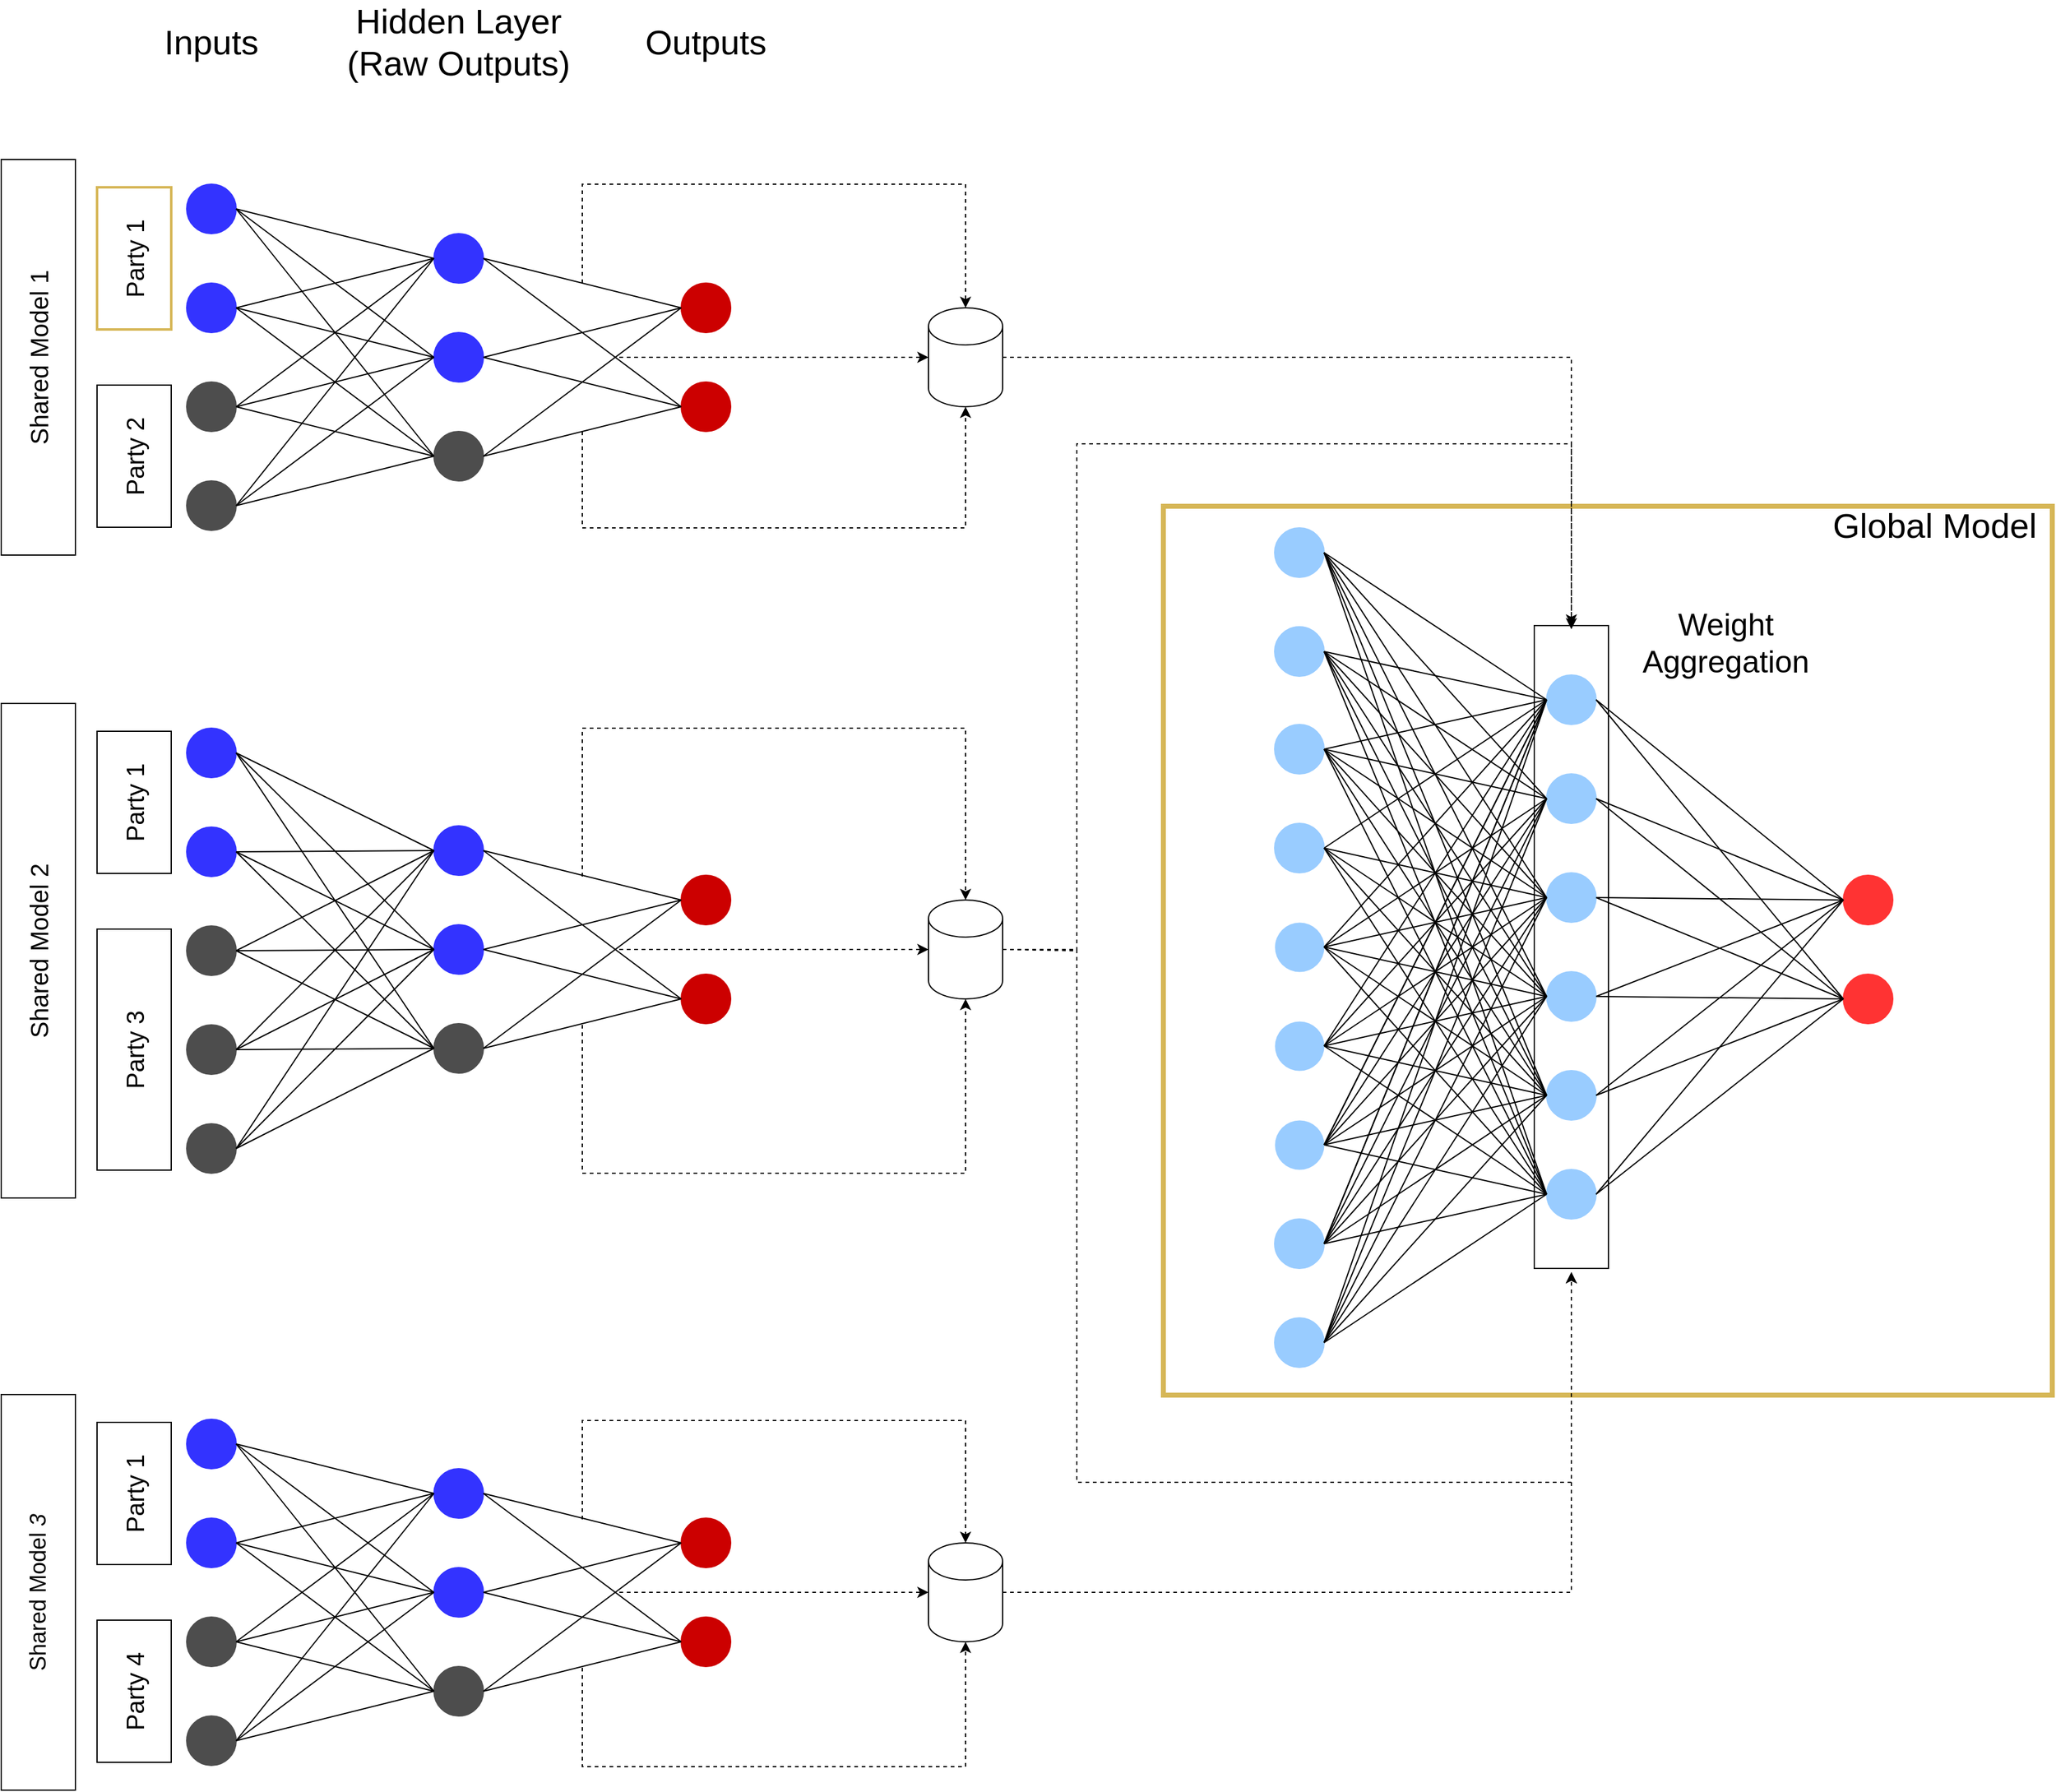 <mxfile version="26.1.1">
  <diagram name="Page-1" id="Dd2k6ZitIPzUoGSmlqJK">
    <mxGraphModel dx="2049" dy="1181" grid="1" gridSize="10" guides="1" tooltips="1" connect="1" arrows="1" fold="1" page="1" pageScale="1" pageWidth="827" pageHeight="1169" math="0" shadow="0">
      <root>
        <mxCell id="0" />
        <mxCell id="1" parent="0" />
        <mxCell id="fZSX2Tx-VuzL_oRfiSZg-138" value="" style="whiteSpace=wrap;html=1;aspect=fixed;fillColor=none;strokeColor=#d6b656;strokeWidth=4;" parent="1" vertex="1">
          <mxGeometry x="950" y="460.5" width="719" height="719" as="geometry" />
        </mxCell>
        <mxCell id="iwfAUyEC3lnXAY1kdjGo-4" value="" style="rounded=0;whiteSpace=wrap;html=1;rotation=90;" parent="1" vertex="1">
          <mxGeometry x="1020" y="787" width="520" height="60" as="geometry" />
        </mxCell>
        <mxCell id="fZSX2Tx-VuzL_oRfiSZg-1" value="" style="ellipse;whiteSpace=wrap;html=1;aspect=fixed;strokeColor=#4D4D4D;fillColor=#4D4D4D;" parent="1" vertex="1">
          <mxGeometry x="160" y="360" width="40" height="40" as="geometry" />
        </mxCell>
        <mxCell id="fZSX2Tx-VuzL_oRfiSZg-3" value="" style="ellipse;whiteSpace=wrap;html=1;aspect=fixed;strokeColor=#3333FF;fillColor=#3333FF;" parent="1" vertex="1">
          <mxGeometry x="160" y="200" width="40" height="40" as="geometry" />
        </mxCell>
        <mxCell id="fZSX2Tx-VuzL_oRfiSZg-4" value="" style="ellipse;whiteSpace=wrap;html=1;aspect=fixed;strokeColor=#3333FF;fillColor=#3333FF;" parent="1" vertex="1">
          <mxGeometry x="160" y="280" width="40" height="40" as="geometry" />
        </mxCell>
        <mxCell id="fZSX2Tx-VuzL_oRfiSZg-5" value="" style="ellipse;whiteSpace=wrap;html=1;aspect=fixed;strokeColor=#4D4D4D;fillColor=#4D4D4D;" parent="1" vertex="1">
          <mxGeometry x="160" y="440" width="40" height="40" as="geometry" />
        </mxCell>
        <mxCell id="fZSX2Tx-VuzL_oRfiSZg-7" value="" style="ellipse;whiteSpace=wrap;html=1;aspect=fixed;strokeColor=#3333FF;fillColor=#3333FF;" parent="1" vertex="1">
          <mxGeometry x="360" y="320" width="40" height="40" as="geometry" />
        </mxCell>
        <mxCell id="fZSX2Tx-VuzL_oRfiSZg-8" value="" style="ellipse;whiteSpace=wrap;html=1;aspect=fixed;strokeColor=#3333FF;fillColor=#3333FF;" parent="1" vertex="1">
          <mxGeometry x="360" y="240" width="40" height="40" as="geometry" />
        </mxCell>
        <mxCell id="fZSX2Tx-VuzL_oRfiSZg-10" value="" style="ellipse;whiteSpace=wrap;html=1;aspect=fixed;strokeColor=#4D4D4D;fillColor=#4D4D4D;" parent="1" vertex="1">
          <mxGeometry x="360" y="400" width="40" height="40" as="geometry" />
        </mxCell>
        <mxCell id="fZSX2Tx-VuzL_oRfiSZg-11" value="" style="ellipse;whiteSpace=wrap;html=1;aspect=fixed;strokeColor=#CC0000;fillColor=#CC0000;" parent="1" vertex="1">
          <mxGeometry x="560" y="280" width="40" height="40" as="geometry" />
        </mxCell>
        <mxCell id="fZSX2Tx-VuzL_oRfiSZg-12" value="" style="ellipse;whiteSpace=wrap;html=1;aspect=fixed;strokeColor=#CC0000;fillColor=#CC0000;" parent="1" vertex="1">
          <mxGeometry x="560" y="360" width="40" height="40" as="geometry" />
        </mxCell>
        <mxCell id="fZSX2Tx-VuzL_oRfiSZg-13" style="rounded=0;orthogonalLoop=1;jettySize=auto;html=1;exitX=1;exitY=0.5;exitDx=0;exitDy=0;entryX=0;entryY=0.5;entryDx=0;entryDy=0;endArrow=none;startFill=0;" parent="1" source="fZSX2Tx-VuzL_oRfiSZg-3" target="fZSX2Tx-VuzL_oRfiSZg-8" edge="1">
          <mxGeometry relative="1" as="geometry">
            <mxPoint x="210" y="230" as="sourcePoint" />
            <mxPoint x="330" y="190" as="targetPoint" />
          </mxGeometry>
        </mxCell>
        <mxCell id="fZSX2Tx-VuzL_oRfiSZg-14" style="rounded=0;orthogonalLoop=1;jettySize=auto;html=1;exitX=1;exitY=0.5;exitDx=0;exitDy=0;entryX=0;entryY=0.5;entryDx=0;entryDy=0;endArrow=none;startFill=0;" parent="1" source="fZSX2Tx-VuzL_oRfiSZg-3" target="fZSX2Tx-VuzL_oRfiSZg-7" edge="1">
          <mxGeometry relative="1" as="geometry">
            <mxPoint x="210" y="230" as="sourcePoint" />
            <mxPoint x="330" y="270" as="targetPoint" />
          </mxGeometry>
        </mxCell>
        <mxCell id="fZSX2Tx-VuzL_oRfiSZg-17" style="rounded=0;orthogonalLoop=1;jettySize=auto;html=1;exitX=1;exitY=0.5;exitDx=0;exitDy=0;entryX=0;entryY=0.5;entryDx=0;entryDy=0;endArrow=none;startFill=0;" parent="1" source="fZSX2Tx-VuzL_oRfiSZg-3" target="fZSX2Tx-VuzL_oRfiSZg-10" edge="1">
          <mxGeometry relative="1" as="geometry">
            <mxPoint x="230" y="250" as="sourcePoint" />
            <mxPoint x="350" y="370" as="targetPoint" />
          </mxGeometry>
        </mxCell>
        <mxCell id="fZSX2Tx-VuzL_oRfiSZg-18" style="rounded=0;orthogonalLoop=1;jettySize=auto;html=1;exitX=0;exitY=0.5;exitDx=0;exitDy=0;entryX=1;entryY=0.5;entryDx=0;entryDy=0;endArrow=none;startFill=0;" parent="1" source="fZSX2Tx-VuzL_oRfiSZg-8" target="fZSX2Tx-VuzL_oRfiSZg-1" edge="1">
          <mxGeometry relative="1" as="geometry">
            <mxPoint x="240" y="260" as="sourcePoint" />
            <mxPoint x="360" y="380" as="targetPoint" />
          </mxGeometry>
        </mxCell>
        <mxCell id="fZSX2Tx-VuzL_oRfiSZg-20" style="rounded=0;orthogonalLoop=1;jettySize=auto;html=1;exitX=0;exitY=0.5;exitDx=0;exitDy=0;entryX=1;entryY=0.5;entryDx=0;entryDy=0;endArrow=none;startFill=0;" parent="1" source="fZSX2Tx-VuzL_oRfiSZg-8" target="fZSX2Tx-VuzL_oRfiSZg-5" edge="1">
          <mxGeometry relative="1" as="geometry">
            <mxPoint x="330" y="190" as="sourcePoint" />
            <mxPoint x="210" y="470" as="targetPoint" />
          </mxGeometry>
        </mxCell>
        <mxCell id="fZSX2Tx-VuzL_oRfiSZg-22" style="rounded=0;orthogonalLoop=1;jettySize=auto;html=1;exitX=0;exitY=0.5;exitDx=0;exitDy=0;endArrow=none;startFill=0;entryX=1;entryY=0.5;entryDx=0;entryDy=0;" parent="1" source="fZSX2Tx-VuzL_oRfiSZg-7" target="fZSX2Tx-VuzL_oRfiSZg-5" edge="1">
          <mxGeometry relative="1" as="geometry">
            <mxPoint x="340" y="280" as="sourcePoint" />
            <mxPoint x="200" y="460" as="targetPoint" />
          </mxGeometry>
        </mxCell>
        <mxCell id="fZSX2Tx-VuzL_oRfiSZg-23" style="rounded=0;orthogonalLoop=1;jettySize=auto;html=1;exitX=0;exitY=0.5;exitDx=0;exitDy=0;entryX=1;entryY=0.5;entryDx=0;entryDy=0;endArrow=none;startFill=0;" parent="1" source="fZSX2Tx-VuzL_oRfiSZg-7" target="fZSX2Tx-VuzL_oRfiSZg-1" edge="1">
          <mxGeometry relative="1" as="geometry">
            <mxPoint x="330" y="270" as="sourcePoint" />
            <mxPoint x="210" y="390" as="targetPoint" />
          </mxGeometry>
        </mxCell>
        <mxCell id="fZSX2Tx-VuzL_oRfiSZg-25" style="rounded=0;orthogonalLoop=1;jettySize=auto;html=1;exitX=1;exitY=0.5;exitDx=0;exitDy=0;endArrow=none;startFill=0;entryX=0;entryY=0.5;entryDx=0;entryDy=0;" parent="1" source="fZSX2Tx-VuzL_oRfiSZg-4" target="fZSX2Tx-VuzL_oRfiSZg-8" edge="1">
          <mxGeometry relative="1" as="geometry">
            <mxPoint x="210" y="310" as="sourcePoint" />
            <mxPoint x="330" y="190" as="targetPoint" />
          </mxGeometry>
        </mxCell>
        <mxCell id="fZSX2Tx-VuzL_oRfiSZg-26" style="rounded=0;orthogonalLoop=1;jettySize=auto;html=1;exitX=1;exitY=0.5;exitDx=0;exitDy=0;endArrow=none;startFill=0;entryX=0;entryY=0.5;entryDx=0;entryDy=0;" parent="1" source="fZSX2Tx-VuzL_oRfiSZg-4" target="fZSX2Tx-VuzL_oRfiSZg-7" edge="1">
          <mxGeometry relative="1" as="geometry">
            <mxPoint x="210" y="310" as="sourcePoint" />
            <mxPoint x="330" y="270" as="targetPoint" />
          </mxGeometry>
        </mxCell>
        <mxCell id="fZSX2Tx-VuzL_oRfiSZg-27" style="rounded=0;orthogonalLoop=1;jettySize=auto;html=1;exitX=1;exitY=0.5;exitDx=0;exitDy=0;endArrow=none;startFill=0;entryX=0;entryY=0.5;entryDx=0;entryDy=0;" parent="1" source="fZSX2Tx-VuzL_oRfiSZg-4" target="fZSX2Tx-VuzL_oRfiSZg-10" edge="1">
          <mxGeometry relative="1" as="geometry">
            <mxPoint x="210" y="310" as="sourcePoint" />
            <mxPoint x="330" y="350" as="targetPoint" />
          </mxGeometry>
        </mxCell>
        <mxCell id="fZSX2Tx-VuzL_oRfiSZg-29" style="rounded=0;orthogonalLoop=1;jettySize=auto;html=1;endArrow=none;startFill=0;entryX=1;entryY=0.5;entryDx=0;entryDy=0;exitX=0;exitY=0.5;exitDx=0;exitDy=0;" parent="1" source="fZSX2Tx-VuzL_oRfiSZg-10" target="fZSX2Tx-VuzL_oRfiSZg-5" edge="1">
          <mxGeometry relative="1" as="geometry">
            <mxPoint x="330" y="510" as="sourcePoint" />
            <mxPoint x="200" y="460" as="targetPoint" />
          </mxGeometry>
        </mxCell>
        <mxCell id="fZSX2Tx-VuzL_oRfiSZg-30" style="rounded=0;orthogonalLoop=1;jettySize=auto;html=1;exitX=0;exitY=0.5;exitDx=0;exitDy=0;entryX=1;entryY=0.5;entryDx=0;entryDy=0;endArrow=none;startFill=0;" parent="1" source="fZSX2Tx-VuzL_oRfiSZg-10" target="fZSX2Tx-VuzL_oRfiSZg-1" edge="1">
          <mxGeometry relative="1" as="geometry">
            <mxPoint x="330" y="350" as="sourcePoint" />
            <mxPoint x="210" y="390" as="targetPoint" />
          </mxGeometry>
        </mxCell>
        <mxCell id="fZSX2Tx-VuzL_oRfiSZg-34" style="rounded=0;orthogonalLoop=1;jettySize=auto;html=1;exitX=1;exitY=0.5;exitDx=0;exitDy=0;entryX=0;entryY=0.5;entryDx=0;entryDy=0;endArrow=none;startFill=0;" parent="1" source="fZSX2Tx-VuzL_oRfiSZg-8" target="fZSX2Tx-VuzL_oRfiSZg-11" edge="1">
          <mxGeometry relative="1" as="geometry">
            <mxPoint x="410" y="190" as="sourcePoint" />
            <mxPoint x="530" y="390" as="targetPoint" />
          </mxGeometry>
        </mxCell>
        <mxCell id="fZSX2Tx-VuzL_oRfiSZg-35" style="rounded=0;orthogonalLoop=1;jettySize=auto;html=1;exitX=1;exitY=0.5;exitDx=0;exitDy=0;entryX=0;entryY=0.5;entryDx=0;entryDy=0;endArrow=none;startFill=0;" parent="1" source="fZSX2Tx-VuzL_oRfiSZg-8" target="fZSX2Tx-VuzL_oRfiSZg-12" edge="1">
          <mxGeometry relative="1" as="geometry">
            <mxPoint x="410" y="270" as="sourcePoint" />
            <mxPoint x="530" y="310" as="targetPoint" />
          </mxGeometry>
        </mxCell>
        <mxCell id="fZSX2Tx-VuzL_oRfiSZg-36" style="rounded=0;orthogonalLoop=1;jettySize=auto;html=1;exitX=1;exitY=0.5;exitDx=0;exitDy=0;entryX=0;entryY=0.5;entryDx=0;entryDy=0;endArrow=none;startFill=0;" parent="1" source="fZSX2Tx-VuzL_oRfiSZg-7" target="fZSX2Tx-VuzL_oRfiSZg-11" edge="1">
          <mxGeometry relative="1" as="geometry">
            <mxPoint x="410" y="270" as="sourcePoint" />
            <mxPoint x="530" y="390" as="targetPoint" />
          </mxGeometry>
        </mxCell>
        <mxCell id="fZSX2Tx-VuzL_oRfiSZg-37" style="rounded=0;orthogonalLoop=1;jettySize=auto;html=1;exitX=1;exitY=0.5;exitDx=0;exitDy=0;entryX=0;entryY=0.5;entryDx=0;entryDy=0;endArrow=none;startFill=0;" parent="1" source="fZSX2Tx-VuzL_oRfiSZg-10" target="fZSX2Tx-VuzL_oRfiSZg-12" edge="1">
          <mxGeometry relative="1" as="geometry">
            <mxPoint x="410" y="350" as="sourcePoint" />
            <mxPoint x="530" y="310" as="targetPoint" />
          </mxGeometry>
        </mxCell>
        <mxCell id="fZSX2Tx-VuzL_oRfiSZg-38" style="rounded=0;orthogonalLoop=1;jettySize=auto;html=1;exitX=1;exitY=0.5;exitDx=0;exitDy=0;entryX=0;entryY=0.5;entryDx=0;entryDy=0;endArrow=none;startFill=0;" parent="1" source="fZSX2Tx-VuzL_oRfiSZg-10" target="fZSX2Tx-VuzL_oRfiSZg-11" edge="1">
          <mxGeometry relative="1" as="geometry">
            <mxPoint x="410" y="430" as="sourcePoint" />
            <mxPoint x="530" y="390" as="targetPoint" />
          </mxGeometry>
        </mxCell>
        <mxCell id="fZSX2Tx-VuzL_oRfiSZg-39" style="rounded=0;orthogonalLoop=1;jettySize=auto;html=1;exitX=1;exitY=0.5;exitDx=0;exitDy=0;entryX=0;entryY=0.5;entryDx=0;entryDy=0;endArrow=none;startFill=0;" parent="1" source="fZSX2Tx-VuzL_oRfiSZg-7" target="fZSX2Tx-VuzL_oRfiSZg-12" edge="1">
          <mxGeometry relative="1" as="geometry">
            <mxPoint x="410" y="350" as="sourcePoint" />
            <mxPoint x="530" y="310" as="targetPoint" />
          </mxGeometry>
        </mxCell>
        <mxCell id="fZSX2Tx-VuzL_oRfiSZg-42" value="&lt;font style=&quot;font-size: 20px;&quot;&gt;Shared Model 1&lt;/font&gt;" style="rounded=0;whiteSpace=wrap;html=1;rotation=-90;" parent="1" vertex="1">
          <mxGeometry x="-120" y="310" width="320" height="60" as="geometry" />
        </mxCell>
        <mxCell id="fZSX2Tx-VuzL_oRfiSZg-43" value="&lt;font style=&quot;font-size: 20px;&quot;&gt;Party 1&lt;/font&gt;" style="rounded=0;whiteSpace=wrap;html=1;rotation=-90;strokeColor=#D6B656;strokeWidth=2;" parent="1" vertex="1">
          <mxGeometry x="60" y="230" width="115" height="60" as="geometry" />
        </mxCell>
        <mxCell id="fZSX2Tx-VuzL_oRfiSZg-44" value="&lt;font style=&quot;font-size: 20px;&quot;&gt;Party 2&lt;/font&gt;" style="rounded=0;whiteSpace=wrap;html=1;rotation=-90;" parent="1" vertex="1">
          <mxGeometry x="60" y="390" width="115" height="60" as="geometry" />
        </mxCell>
        <mxCell id="fZSX2Tx-VuzL_oRfiSZg-45" value="" style="ellipse;whiteSpace=wrap;html=1;aspect=fixed;strokeColor=#4D4D4D;fillColor=#4D4D4D;gradientColor=none;" parent="1" vertex="1">
          <mxGeometry x="160" y="800" width="40" height="40" as="geometry" />
        </mxCell>
        <mxCell id="fZSX2Tx-VuzL_oRfiSZg-47" value="" style="ellipse;whiteSpace=wrap;html=1;aspect=fixed;strokeColor=#3333FF;fillColor=#3333FF;" parent="1" vertex="1">
          <mxGeometry x="160" y="640" width="40" height="40" as="geometry" />
        </mxCell>
        <mxCell id="fZSX2Tx-VuzL_oRfiSZg-48" value="" style="ellipse;whiteSpace=wrap;html=1;aspect=fixed;strokeColor=#3333FF;fillColor=#3333FF;" parent="1" vertex="1">
          <mxGeometry x="160" y="720" width="40" height="40" as="geometry" />
        </mxCell>
        <mxCell id="fZSX2Tx-VuzL_oRfiSZg-49" value="" style="ellipse;whiteSpace=wrap;html=1;aspect=fixed;strokeColor=#4D4D4D;fillColor=#4D4D4D;gradientColor=none;" parent="1" vertex="1">
          <mxGeometry x="160" y="880" width="40" height="40" as="geometry" />
        </mxCell>
        <mxCell id="fZSX2Tx-VuzL_oRfiSZg-51" value="" style="ellipse;whiteSpace=wrap;html=1;aspect=fixed;strokeColor=#3333FF;fillColor=#3333FF;" parent="1" vertex="1">
          <mxGeometry x="360" y="799" width="40" height="40" as="geometry" />
        </mxCell>
        <mxCell id="fZSX2Tx-VuzL_oRfiSZg-52" value="" style="ellipse;whiteSpace=wrap;html=1;aspect=fixed;strokeColor=#3333FF;fillColor=#3333FF;" parent="1" vertex="1">
          <mxGeometry x="360" y="719" width="40" height="40" as="geometry" />
        </mxCell>
        <mxCell id="fZSX2Tx-VuzL_oRfiSZg-54" value="" style="ellipse;whiteSpace=wrap;html=1;aspect=fixed;strokeColor=#4D4D4D;fillColor=#4D4D4D;gradientColor=none;" parent="1" vertex="1">
          <mxGeometry x="360" y="879" width="40" height="40" as="geometry" />
        </mxCell>
        <mxCell id="fZSX2Tx-VuzL_oRfiSZg-55" value="" style="ellipse;whiteSpace=wrap;html=1;aspect=fixed;strokeColor=#CC0000;fillColor=#CC0000;" parent="1" vertex="1">
          <mxGeometry x="560" y="759" width="40" height="40" as="geometry" />
        </mxCell>
        <mxCell id="fZSX2Tx-VuzL_oRfiSZg-56" value="" style="ellipse;whiteSpace=wrap;html=1;aspect=fixed;strokeColor=#CC0000;fillColor=#CC0000;" parent="1" vertex="1">
          <mxGeometry x="560" y="839" width="40" height="40" as="geometry" />
        </mxCell>
        <mxCell id="fZSX2Tx-VuzL_oRfiSZg-57" style="rounded=0;orthogonalLoop=1;jettySize=auto;html=1;exitX=1;exitY=0.5;exitDx=0;exitDy=0;entryX=0;entryY=0.5;entryDx=0;entryDy=0;endArrow=none;startFill=0;" parent="1" source="fZSX2Tx-VuzL_oRfiSZg-47" target="fZSX2Tx-VuzL_oRfiSZg-52" edge="1">
          <mxGeometry relative="1" as="geometry">
            <mxPoint x="210" y="670" as="sourcePoint" />
            <mxPoint x="330" y="630" as="targetPoint" />
          </mxGeometry>
        </mxCell>
        <mxCell id="fZSX2Tx-VuzL_oRfiSZg-58" style="rounded=0;orthogonalLoop=1;jettySize=auto;html=1;exitX=1;exitY=0.5;exitDx=0;exitDy=0;entryX=0;entryY=0.5;entryDx=0;entryDy=0;endArrow=none;startFill=0;" parent="1" source="fZSX2Tx-VuzL_oRfiSZg-47" target="fZSX2Tx-VuzL_oRfiSZg-51" edge="1">
          <mxGeometry relative="1" as="geometry">
            <mxPoint x="210" y="670" as="sourcePoint" />
            <mxPoint x="330" y="710" as="targetPoint" />
          </mxGeometry>
        </mxCell>
        <mxCell id="fZSX2Tx-VuzL_oRfiSZg-61" style="rounded=0;orthogonalLoop=1;jettySize=auto;html=1;exitX=1;exitY=0.5;exitDx=0;exitDy=0;entryX=0;entryY=0.5;entryDx=0;entryDy=0;endArrow=none;startFill=0;" parent="1" source="fZSX2Tx-VuzL_oRfiSZg-47" target="fZSX2Tx-VuzL_oRfiSZg-54" edge="1">
          <mxGeometry relative="1" as="geometry">
            <mxPoint x="230" y="690" as="sourcePoint" />
            <mxPoint x="350" y="810" as="targetPoint" />
          </mxGeometry>
        </mxCell>
        <mxCell id="fZSX2Tx-VuzL_oRfiSZg-62" style="rounded=0;orthogonalLoop=1;jettySize=auto;html=1;exitX=0;exitY=0.5;exitDx=0;exitDy=0;entryX=1;entryY=0.5;entryDx=0;entryDy=0;endArrow=none;startFill=0;" parent="1" source="fZSX2Tx-VuzL_oRfiSZg-52" target="fZSX2Tx-VuzL_oRfiSZg-45" edge="1">
          <mxGeometry relative="1" as="geometry">
            <mxPoint x="240" y="700" as="sourcePoint" />
            <mxPoint x="360" y="820" as="targetPoint" />
          </mxGeometry>
        </mxCell>
        <mxCell id="fZSX2Tx-VuzL_oRfiSZg-64" style="rounded=0;orthogonalLoop=1;jettySize=auto;html=1;exitX=0;exitY=0.5;exitDx=0;exitDy=0;entryX=1;entryY=0.5;entryDx=0;entryDy=0;endArrow=none;startFill=0;" parent="1" source="fZSX2Tx-VuzL_oRfiSZg-52" target="fZSX2Tx-VuzL_oRfiSZg-49" edge="1">
          <mxGeometry relative="1" as="geometry">
            <mxPoint x="330" y="630" as="sourcePoint" />
            <mxPoint x="210" y="910" as="targetPoint" />
          </mxGeometry>
        </mxCell>
        <mxCell id="fZSX2Tx-VuzL_oRfiSZg-66" style="rounded=0;orthogonalLoop=1;jettySize=auto;html=1;exitX=0;exitY=0.5;exitDx=0;exitDy=0;endArrow=none;startFill=0;entryX=1;entryY=0.5;entryDx=0;entryDy=0;" parent="1" source="fZSX2Tx-VuzL_oRfiSZg-51" target="fZSX2Tx-VuzL_oRfiSZg-49" edge="1">
          <mxGeometry relative="1" as="geometry">
            <mxPoint x="340" y="720" as="sourcePoint" />
            <mxPoint x="200" y="900" as="targetPoint" />
          </mxGeometry>
        </mxCell>
        <mxCell id="fZSX2Tx-VuzL_oRfiSZg-67" style="rounded=0;orthogonalLoop=1;jettySize=auto;html=1;exitX=0;exitY=0.5;exitDx=0;exitDy=0;entryX=1;entryY=0.5;entryDx=0;entryDy=0;endArrow=none;startFill=0;" parent="1" source="fZSX2Tx-VuzL_oRfiSZg-51" target="fZSX2Tx-VuzL_oRfiSZg-45" edge="1">
          <mxGeometry relative="1" as="geometry">
            <mxPoint x="330" y="710" as="sourcePoint" />
            <mxPoint x="210" y="830" as="targetPoint" />
          </mxGeometry>
        </mxCell>
        <mxCell id="fZSX2Tx-VuzL_oRfiSZg-69" style="rounded=0;orthogonalLoop=1;jettySize=auto;html=1;exitX=1;exitY=0.5;exitDx=0;exitDy=0;endArrow=none;startFill=0;entryX=0;entryY=0.5;entryDx=0;entryDy=0;" parent="1" source="fZSX2Tx-VuzL_oRfiSZg-48" target="fZSX2Tx-VuzL_oRfiSZg-52" edge="1">
          <mxGeometry relative="1" as="geometry">
            <mxPoint x="210" y="750" as="sourcePoint" />
            <mxPoint x="330" y="630" as="targetPoint" />
          </mxGeometry>
        </mxCell>
        <mxCell id="fZSX2Tx-VuzL_oRfiSZg-70" style="rounded=0;orthogonalLoop=1;jettySize=auto;html=1;exitX=1;exitY=0.5;exitDx=0;exitDy=0;endArrow=none;startFill=0;entryX=0;entryY=0.5;entryDx=0;entryDy=0;" parent="1" source="fZSX2Tx-VuzL_oRfiSZg-48" target="fZSX2Tx-VuzL_oRfiSZg-51" edge="1">
          <mxGeometry relative="1" as="geometry">
            <mxPoint x="210" y="750" as="sourcePoint" />
            <mxPoint x="330" y="710" as="targetPoint" />
          </mxGeometry>
        </mxCell>
        <mxCell id="fZSX2Tx-VuzL_oRfiSZg-71" style="rounded=0;orthogonalLoop=1;jettySize=auto;html=1;exitX=1;exitY=0.5;exitDx=0;exitDy=0;endArrow=none;startFill=0;entryX=0;entryY=0.5;entryDx=0;entryDy=0;" parent="1" source="fZSX2Tx-VuzL_oRfiSZg-48" target="fZSX2Tx-VuzL_oRfiSZg-54" edge="1">
          <mxGeometry relative="1" as="geometry">
            <mxPoint x="210" y="750" as="sourcePoint" />
            <mxPoint x="330" y="790" as="targetPoint" />
          </mxGeometry>
        </mxCell>
        <mxCell id="fZSX2Tx-VuzL_oRfiSZg-73" style="rounded=0;orthogonalLoop=1;jettySize=auto;html=1;endArrow=none;startFill=0;entryX=1;entryY=0.5;entryDx=0;entryDy=0;exitX=0;exitY=0.5;exitDx=0;exitDy=0;" parent="1" source="fZSX2Tx-VuzL_oRfiSZg-54" target="fZSX2Tx-VuzL_oRfiSZg-49" edge="1">
          <mxGeometry relative="1" as="geometry">
            <mxPoint x="330" y="950" as="sourcePoint" />
            <mxPoint x="200" y="900" as="targetPoint" />
          </mxGeometry>
        </mxCell>
        <mxCell id="fZSX2Tx-VuzL_oRfiSZg-74" style="rounded=0;orthogonalLoop=1;jettySize=auto;html=1;exitX=0;exitY=0.5;exitDx=0;exitDy=0;entryX=1;entryY=0.5;entryDx=0;entryDy=0;endArrow=none;startFill=0;" parent="1" source="fZSX2Tx-VuzL_oRfiSZg-54" target="fZSX2Tx-VuzL_oRfiSZg-45" edge="1">
          <mxGeometry relative="1" as="geometry">
            <mxPoint x="330" y="790" as="sourcePoint" />
            <mxPoint x="210" y="830" as="targetPoint" />
          </mxGeometry>
        </mxCell>
        <mxCell id="fZSX2Tx-VuzL_oRfiSZg-78" style="rounded=0;orthogonalLoop=1;jettySize=auto;html=1;exitX=1;exitY=0.5;exitDx=0;exitDy=0;entryX=0;entryY=0.5;entryDx=0;entryDy=0;endArrow=none;startFill=0;" parent="1" source="fZSX2Tx-VuzL_oRfiSZg-52" target="fZSX2Tx-VuzL_oRfiSZg-55" edge="1">
          <mxGeometry relative="1" as="geometry">
            <mxPoint x="410" y="630" as="sourcePoint" />
            <mxPoint x="530" y="830" as="targetPoint" />
          </mxGeometry>
        </mxCell>
        <mxCell id="fZSX2Tx-VuzL_oRfiSZg-79" style="rounded=0;orthogonalLoop=1;jettySize=auto;html=1;exitX=1;exitY=0.5;exitDx=0;exitDy=0;entryX=0;entryY=0.5;entryDx=0;entryDy=0;endArrow=none;startFill=0;" parent="1" source="fZSX2Tx-VuzL_oRfiSZg-52" target="fZSX2Tx-VuzL_oRfiSZg-56" edge="1">
          <mxGeometry relative="1" as="geometry">
            <mxPoint x="410" y="710" as="sourcePoint" />
            <mxPoint x="530" y="750" as="targetPoint" />
          </mxGeometry>
        </mxCell>
        <mxCell id="fZSX2Tx-VuzL_oRfiSZg-80" style="rounded=0;orthogonalLoop=1;jettySize=auto;html=1;exitX=1;exitY=0.5;exitDx=0;exitDy=0;entryX=0;entryY=0.5;entryDx=0;entryDy=0;endArrow=none;startFill=0;" parent="1" source="fZSX2Tx-VuzL_oRfiSZg-51" target="fZSX2Tx-VuzL_oRfiSZg-55" edge="1">
          <mxGeometry relative="1" as="geometry">
            <mxPoint x="410" y="710" as="sourcePoint" />
            <mxPoint x="530" y="830" as="targetPoint" />
          </mxGeometry>
        </mxCell>
        <mxCell id="fZSX2Tx-VuzL_oRfiSZg-81" style="rounded=0;orthogonalLoop=1;jettySize=auto;html=1;exitX=1;exitY=0.5;exitDx=0;exitDy=0;entryX=0;entryY=0.5;entryDx=0;entryDy=0;endArrow=none;startFill=0;" parent="1" source="fZSX2Tx-VuzL_oRfiSZg-54" target="fZSX2Tx-VuzL_oRfiSZg-56" edge="1">
          <mxGeometry relative="1" as="geometry">
            <mxPoint x="410" y="790" as="sourcePoint" />
            <mxPoint x="530" y="750" as="targetPoint" />
          </mxGeometry>
        </mxCell>
        <mxCell id="fZSX2Tx-VuzL_oRfiSZg-82" style="rounded=0;orthogonalLoop=1;jettySize=auto;html=1;exitX=1;exitY=0.5;exitDx=0;exitDy=0;entryX=0;entryY=0.5;entryDx=0;entryDy=0;endArrow=none;startFill=0;" parent="1" source="fZSX2Tx-VuzL_oRfiSZg-54" target="fZSX2Tx-VuzL_oRfiSZg-55" edge="1">
          <mxGeometry relative="1" as="geometry">
            <mxPoint x="410" y="870" as="sourcePoint" />
            <mxPoint x="530" y="830" as="targetPoint" />
          </mxGeometry>
        </mxCell>
        <mxCell id="fZSX2Tx-VuzL_oRfiSZg-83" style="rounded=0;orthogonalLoop=1;jettySize=auto;html=1;exitX=1;exitY=0.5;exitDx=0;exitDy=0;entryX=0;entryY=0.5;entryDx=0;entryDy=0;endArrow=none;startFill=0;" parent="1" source="fZSX2Tx-VuzL_oRfiSZg-51" target="fZSX2Tx-VuzL_oRfiSZg-56" edge="1">
          <mxGeometry relative="1" as="geometry">
            <mxPoint x="410" y="790" as="sourcePoint" />
            <mxPoint x="530" y="750" as="targetPoint" />
          </mxGeometry>
        </mxCell>
        <mxCell id="fZSX2Tx-VuzL_oRfiSZg-86" value="&lt;font style=&quot;font-size: 20px;&quot;&gt;Shared Model 2&lt;/font&gt;" style="rounded=0;whiteSpace=wrap;html=1;rotation=-90;" parent="1" vertex="1">
          <mxGeometry x="-160" y="790" width="400" height="60" as="geometry" />
        </mxCell>
        <mxCell id="fZSX2Tx-VuzL_oRfiSZg-87" value="&lt;font style=&quot;font-size: 20px;&quot;&gt;Party 1&lt;/font&gt;" style="rounded=0;whiteSpace=wrap;html=1;rotation=-90;" parent="1" vertex="1">
          <mxGeometry x="60" y="670" width="115" height="60" as="geometry" />
        </mxCell>
        <mxCell id="fZSX2Tx-VuzL_oRfiSZg-88" value="&lt;font style=&quot;font-size: 20px;&quot;&gt;Party 3&lt;/font&gt;" style="rounded=0;whiteSpace=wrap;html=1;rotation=-90;" parent="1" vertex="1">
          <mxGeometry x="20" y="870" width="195" height="60" as="geometry" />
        </mxCell>
        <mxCell id="fZSX2Tx-VuzL_oRfiSZg-90" value="" style="ellipse;whiteSpace=wrap;html=1;aspect=fixed;strokeColor=#4D4D4D;fillColor=#4D4D4D;gradientColor=none;" parent="1" vertex="1">
          <mxGeometry x="160" y="960" width="40" height="40" as="geometry" />
        </mxCell>
        <mxCell id="fZSX2Tx-VuzL_oRfiSZg-92" style="rounded=0;orthogonalLoop=1;jettySize=auto;html=1;endArrow=none;startFill=0;entryX=1;entryY=0.5;entryDx=0;entryDy=0;exitX=0;exitY=0.5;exitDx=0;exitDy=0;" parent="1" source="fZSX2Tx-VuzL_oRfiSZg-52" target="fZSX2Tx-VuzL_oRfiSZg-90" edge="1">
          <mxGeometry relative="1" as="geometry">
            <mxPoint x="330" y="630" as="sourcePoint" />
            <mxPoint x="210" y="990" as="targetPoint" />
          </mxGeometry>
        </mxCell>
        <mxCell id="fZSX2Tx-VuzL_oRfiSZg-93" style="rounded=0;orthogonalLoop=1;jettySize=auto;html=1;endArrow=none;startFill=0;entryX=1;entryY=0.5;entryDx=0;entryDy=0;exitX=0;exitY=0.5;exitDx=0;exitDy=0;" parent="1" source="fZSX2Tx-VuzL_oRfiSZg-51" target="fZSX2Tx-VuzL_oRfiSZg-90" edge="1">
          <mxGeometry relative="1" as="geometry">
            <mxPoint x="330" y="710" as="sourcePoint" />
            <mxPoint x="210" y="990" as="targetPoint" />
          </mxGeometry>
        </mxCell>
        <mxCell id="fZSX2Tx-VuzL_oRfiSZg-94" style="rounded=0;orthogonalLoop=1;jettySize=auto;html=1;endArrow=none;startFill=0;exitX=0;exitY=0.5;exitDx=0;exitDy=0;" parent="1" source="fZSX2Tx-VuzL_oRfiSZg-54" edge="1">
          <mxGeometry relative="1" as="geometry">
            <mxPoint x="330" y="790" as="sourcePoint" />
            <mxPoint x="200" y="980" as="targetPoint" />
          </mxGeometry>
        </mxCell>
        <mxCell id="fZSX2Tx-VuzL_oRfiSZg-103" value="" style="ellipse;whiteSpace=wrap;html=1;aspect=fixed;strokeColor=light-dark(#FFFFFF,#1E4A76);fillColor=#99CCFF;strokeWidth=0;" parent="1" vertex="1">
          <mxGeometry x="1040" y="797" width="40" height="40" as="geometry" />
        </mxCell>
        <mxCell id="fZSX2Tx-VuzL_oRfiSZg-104" value="" style="ellipse;whiteSpace=wrap;html=1;aspect=fixed;strokeColor=light-dark(#FFFFFF,#1E4A76);fillColor=#99CCFF;strokeWidth=0;" parent="1" vertex="1">
          <mxGeometry x="1040" y="877" width="40" height="40" as="geometry" />
        </mxCell>
        <mxCell id="fZSX2Tx-VuzL_oRfiSZg-105" value="" style="ellipse;whiteSpace=wrap;html=1;aspect=fixed;strokeColor=#99CCFF;fillColor=#99CCFF;" parent="1" vertex="1">
          <mxGeometry x="1260" y="757" width="40" height="40" as="geometry" />
        </mxCell>
        <mxCell id="fZSX2Tx-VuzL_oRfiSZg-106" value="" style="ellipse;whiteSpace=wrap;html=1;aspect=fixed;strokeColor=#99CCFF;fillColor=#99CCFF;" parent="1" vertex="1">
          <mxGeometry x="1260" y="997" width="40" height="40" as="geometry" />
        </mxCell>
        <mxCell id="fZSX2Tx-VuzL_oRfiSZg-107" value="" style="ellipse;whiteSpace=wrap;html=1;aspect=fixed;strokeColor=#99CCFF;fillColor=#99CCFF;" parent="1" vertex="1">
          <mxGeometry x="1260" y="917" width="40" height="40" as="geometry" />
        </mxCell>
        <mxCell id="fZSX2Tx-VuzL_oRfiSZg-108" value="" style="ellipse;whiteSpace=wrap;html=1;aspect=fixed;strokeColor=#99CCFF;fillColor=#99CCFF;" parent="1" vertex="1">
          <mxGeometry x="1260" y="837" width="40" height="40" as="geometry" />
        </mxCell>
        <mxCell id="fZSX2Tx-VuzL_oRfiSZg-109" value="" style="ellipse;whiteSpace=wrap;html=1;aspect=fixed;strokeColor=#FF3333;fillColor=#FF3333;" parent="1" vertex="1">
          <mxGeometry x="1500" y="759" width="40" height="40" as="geometry" />
        </mxCell>
        <mxCell id="fZSX2Tx-VuzL_oRfiSZg-110" value="" style="ellipse;whiteSpace=wrap;html=1;aspect=fixed;strokeColor=#FF3333;fillColor=#FF3333;" parent="1" vertex="1">
          <mxGeometry x="1500" y="839" width="40" height="40" as="geometry" />
        </mxCell>
        <mxCell id="fZSX2Tx-VuzL_oRfiSZg-111" style="rounded=0;orthogonalLoop=1;jettySize=auto;html=1;exitX=1;exitY=0.5;exitDx=0;exitDy=0;entryX=0;entryY=0.5;entryDx=0;entryDy=0;endArrow=none;startFill=0;" parent="1" source="fZSX2Tx-VuzL_oRfiSZg-103" target="fZSX2Tx-VuzL_oRfiSZg-105" edge="1">
          <mxGeometry relative="1" as="geometry">
            <mxPoint x="1110" y="871" as="sourcePoint" />
            <mxPoint x="1230" y="1031" as="targetPoint" />
          </mxGeometry>
        </mxCell>
        <mxCell id="fZSX2Tx-VuzL_oRfiSZg-112" style="rounded=0;orthogonalLoop=1;jettySize=auto;html=1;exitX=1;exitY=0.5;exitDx=0;exitDy=0;entryX=0;entryY=0.5;entryDx=0;entryDy=0;endArrow=none;startFill=0;" parent="1" source="fZSX2Tx-VuzL_oRfiSZg-104" target="fZSX2Tx-VuzL_oRfiSZg-105" edge="1">
          <mxGeometry relative="1" as="geometry">
            <mxPoint x="1090" y="827" as="sourcePoint" />
            <mxPoint x="1210" y="751" as="targetPoint" />
          </mxGeometry>
        </mxCell>
        <mxCell id="fZSX2Tx-VuzL_oRfiSZg-113" style="rounded=0;orthogonalLoop=1;jettySize=auto;html=1;exitX=1;exitY=0.5;exitDx=0;exitDy=0;entryX=0;entryY=0.5;entryDx=0;entryDy=0;endArrow=none;startFill=0;" parent="1" source="fZSX2Tx-VuzL_oRfiSZg-103" target="fZSX2Tx-VuzL_oRfiSZg-108" edge="1">
          <mxGeometry relative="1" as="geometry">
            <mxPoint x="1090" y="907" as="sourcePoint" />
            <mxPoint x="1210" y="751" as="targetPoint" />
          </mxGeometry>
        </mxCell>
        <mxCell id="fZSX2Tx-VuzL_oRfiSZg-114" style="rounded=0;orthogonalLoop=1;jettySize=auto;html=1;exitX=1;exitY=0.5;exitDx=0;exitDy=0;entryX=0;entryY=0.5;entryDx=0;entryDy=0;endArrow=none;startFill=0;" parent="1" source="fZSX2Tx-VuzL_oRfiSZg-104" target="fZSX2Tx-VuzL_oRfiSZg-108" edge="1">
          <mxGeometry relative="1" as="geometry">
            <mxPoint x="1090" y="827" as="sourcePoint" />
            <mxPoint x="1210" y="831" as="targetPoint" />
          </mxGeometry>
        </mxCell>
        <mxCell id="fZSX2Tx-VuzL_oRfiSZg-115" style="rounded=0;orthogonalLoop=1;jettySize=auto;html=1;exitX=1;exitY=0.5;exitDx=0;exitDy=0;entryX=0;entryY=0.5;entryDx=0;entryDy=0;endArrow=none;startFill=0;" parent="1" source="fZSX2Tx-VuzL_oRfiSZg-103" target="fZSX2Tx-VuzL_oRfiSZg-107" edge="1">
          <mxGeometry relative="1" as="geometry">
            <mxPoint x="1100" y="837" as="sourcePoint" />
            <mxPoint x="1220" y="841" as="targetPoint" />
          </mxGeometry>
        </mxCell>
        <mxCell id="fZSX2Tx-VuzL_oRfiSZg-116" style="rounded=0;orthogonalLoop=1;jettySize=auto;html=1;exitX=1;exitY=0.5;exitDx=0;exitDy=0;entryX=0;entryY=0.5;entryDx=0;entryDy=0;endArrow=none;startFill=0;" parent="1" source="fZSX2Tx-VuzL_oRfiSZg-103" target="fZSX2Tx-VuzL_oRfiSZg-106" edge="1">
          <mxGeometry relative="1" as="geometry">
            <mxPoint x="1090" y="827" as="sourcePoint" />
            <mxPoint x="1210" y="901" as="targetPoint" />
          </mxGeometry>
        </mxCell>
        <mxCell id="fZSX2Tx-VuzL_oRfiSZg-117" style="rounded=0;orthogonalLoop=1;jettySize=auto;html=1;exitX=1;exitY=0.5;exitDx=0;exitDy=0;entryX=0;entryY=0.5;entryDx=0;entryDy=0;endArrow=none;startFill=0;" parent="1" source="fZSX2Tx-VuzL_oRfiSZg-104" target="fZSX2Tx-VuzL_oRfiSZg-107" edge="1">
          <mxGeometry relative="1" as="geometry">
            <mxPoint x="1100" y="837" as="sourcePoint" />
            <mxPoint x="1220" y="911" as="targetPoint" />
          </mxGeometry>
        </mxCell>
        <mxCell id="fZSX2Tx-VuzL_oRfiSZg-118" style="rounded=0;orthogonalLoop=1;jettySize=auto;html=1;exitX=1;exitY=0.5;exitDx=0;exitDy=0;entryX=0;entryY=0.5;entryDx=0;entryDy=0;endArrow=none;startFill=0;" parent="1" source="fZSX2Tx-VuzL_oRfiSZg-104" target="fZSX2Tx-VuzL_oRfiSZg-106" edge="1">
          <mxGeometry relative="1" as="geometry">
            <mxPoint x="1090" y="907" as="sourcePoint" />
            <mxPoint x="1210" y="901" as="targetPoint" />
          </mxGeometry>
        </mxCell>
        <mxCell id="fZSX2Tx-VuzL_oRfiSZg-119" style="rounded=0;orthogonalLoop=1;jettySize=auto;html=1;exitX=1;exitY=0.5;exitDx=0;exitDy=0;entryX=0;entryY=0.5;entryDx=0;entryDy=0;endArrow=none;startFill=0;" parent="1" source="fZSX2Tx-VuzL_oRfiSZg-105" target="fZSX2Tx-VuzL_oRfiSZg-109" edge="1">
          <mxGeometry relative="1" as="geometry">
            <mxPoint x="1360" y="780" as="sourcePoint" />
            <mxPoint x="1480" y="774" as="targetPoint" />
          </mxGeometry>
        </mxCell>
        <mxCell id="fZSX2Tx-VuzL_oRfiSZg-120" style="rounded=0;orthogonalLoop=1;jettySize=auto;html=1;exitX=1;exitY=0.5;exitDx=0;exitDy=0;entryX=0;entryY=0.5;entryDx=0;entryDy=0;endArrow=none;startFill=0;" parent="1" source="fZSX2Tx-VuzL_oRfiSZg-105" target="fZSX2Tx-VuzL_oRfiSZg-110" edge="1">
          <mxGeometry relative="1" as="geometry">
            <mxPoint x="1310" y="791" as="sourcePoint" />
            <mxPoint x="1430" y="867" as="targetPoint" />
          </mxGeometry>
        </mxCell>
        <mxCell id="fZSX2Tx-VuzL_oRfiSZg-121" style="rounded=0;orthogonalLoop=1;jettySize=auto;html=1;exitX=1;exitY=0.5;exitDx=0;exitDy=0;entryX=0;entryY=0.5;entryDx=0;entryDy=0;endArrow=none;startFill=0;" parent="1" source="fZSX2Tx-VuzL_oRfiSZg-108" target="fZSX2Tx-VuzL_oRfiSZg-109" edge="1">
          <mxGeometry relative="1" as="geometry">
            <mxPoint x="1310" y="791" as="sourcePoint" />
            <mxPoint x="1430" y="947" as="targetPoint" />
          </mxGeometry>
        </mxCell>
        <mxCell id="fZSX2Tx-VuzL_oRfiSZg-122" style="rounded=0;orthogonalLoop=1;jettySize=auto;html=1;exitX=1;exitY=0.5;exitDx=0;exitDy=0;entryX=0;entryY=0.5;entryDx=0;entryDy=0;endArrow=none;startFill=0;" parent="1" source="fZSX2Tx-VuzL_oRfiSZg-108" target="fZSX2Tx-VuzL_oRfiSZg-110" edge="1">
          <mxGeometry relative="1" as="geometry">
            <mxPoint x="1310" y="871" as="sourcePoint" />
            <mxPoint x="1430" y="867" as="targetPoint" />
          </mxGeometry>
        </mxCell>
        <mxCell id="fZSX2Tx-VuzL_oRfiSZg-123" style="rounded=0;orthogonalLoop=1;jettySize=auto;html=1;exitX=1;exitY=0.5;exitDx=0;exitDy=0;entryX=0;entryY=0.5;entryDx=0;entryDy=0;endArrow=none;startFill=0;" parent="1" source="fZSX2Tx-VuzL_oRfiSZg-107" target="fZSX2Tx-VuzL_oRfiSZg-109" edge="1">
          <mxGeometry relative="1" as="geometry">
            <mxPoint x="1310" y="871" as="sourcePoint" />
            <mxPoint x="1430" y="947" as="targetPoint" />
          </mxGeometry>
        </mxCell>
        <mxCell id="fZSX2Tx-VuzL_oRfiSZg-124" style="rounded=0;orthogonalLoop=1;jettySize=auto;html=1;exitX=1;exitY=0.5;exitDx=0;exitDy=0;endArrow=none;startFill=0;entryX=0;entryY=0.5;entryDx=0;entryDy=0;" parent="1" source="fZSX2Tx-VuzL_oRfiSZg-107" target="fZSX2Tx-VuzL_oRfiSZg-110" edge="1">
          <mxGeometry relative="1" as="geometry">
            <mxPoint x="1310" y="941" as="sourcePoint" />
            <mxPoint x="1420" y="937" as="targetPoint" />
          </mxGeometry>
        </mxCell>
        <mxCell id="fZSX2Tx-VuzL_oRfiSZg-125" style="rounded=0;orthogonalLoop=1;jettySize=auto;html=1;exitX=1;exitY=0.5;exitDx=0;exitDy=0;entryX=0;entryY=0.5;entryDx=0;entryDy=0;endArrow=none;startFill=0;" parent="1" source="fZSX2Tx-VuzL_oRfiSZg-106" target="fZSX2Tx-VuzL_oRfiSZg-110" edge="1">
          <mxGeometry relative="1" as="geometry">
            <mxPoint x="1320" y="951" as="sourcePoint" />
            <mxPoint x="1440" y="877" as="targetPoint" />
          </mxGeometry>
        </mxCell>
        <mxCell id="fZSX2Tx-VuzL_oRfiSZg-126" style="rounded=0;orthogonalLoop=1;jettySize=auto;html=1;exitX=1;exitY=0.5;exitDx=0;exitDy=0;entryX=0;entryY=0.5;entryDx=0;entryDy=0;endArrow=none;startFill=0;" parent="1" source="fZSX2Tx-VuzL_oRfiSZg-106" target="fZSX2Tx-VuzL_oRfiSZg-109" edge="1">
          <mxGeometry relative="1" as="geometry">
            <mxPoint x="1310" y="1031" as="sourcePoint" />
            <mxPoint x="1430" y="947" as="targetPoint" />
          </mxGeometry>
        </mxCell>
        <mxCell id="fZSX2Tx-VuzL_oRfiSZg-135" value="&lt;font style=&quot;font-size: 28px;&quot;&gt;Inputs&lt;/font&gt;" style="text;html=1;align=center;verticalAlign=middle;whiteSpace=wrap;rounded=0;" parent="1" vertex="1">
          <mxGeometry x="150" y="70" width="60" height="30" as="geometry" />
        </mxCell>
        <mxCell id="fZSX2Tx-VuzL_oRfiSZg-136" value="&lt;font style=&quot;font-size: 28px;&quot;&gt;Hidden Layer (Raw Outputs)&lt;/font&gt;" style="text;html=1;align=center;verticalAlign=middle;whiteSpace=wrap;rounded=0;" parent="1" vertex="1">
          <mxGeometry x="280" y="70" width="200" height="30" as="geometry" />
        </mxCell>
        <mxCell id="fZSX2Tx-VuzL_oRfiSZg-137" value="&lt;font style=&quot;font-size: 28px;&quot;&gt;Outputs&lt;/font&gt;" style="text;html=1;align=center;verticalAlign=middle;whiteSpace=wrap;rounded=0;" parent="1" vertex="1">
          <mxGeometry x="485" y="70" width="190" height="30" as="geometry" />
        </mxCell>
        <mxCell id="fZSX2Tx-VuzL_oRfiSZg-139" value="&lt;span style=&quot;font-size: 28px;&quot;&gt;Global Model&lt;/span&gt;" style="text;html=1;align=center;verticalAlign=middle;whiteSpace=wrap;rounded=0;" parent="1" vertex="1">
          <mxGeometry x="1479" y="460.5" width="190" height="30" as="geometry" />
        </mxCell>
        <mxCell id="fZSX2Tx-VuzL_oRfiSZg-149" value="" style="ellipse;whiteSpace=wrap;html=1;aspect=fixed;strokeColor=#4D4D4D;fillColor=#4D4D4D;" parent="1" vertex="1">
          <mxGeometry x="160" y="1359" width="40" height="40" as="geometry" />
        </mxCell>
        <mxCell id="fZSX2Tx-VuzL_oRfiSZg-151" value="" style="ellipse;whiteSpace=wrap;html=1;aspect=fixed;strokeColor=#3333FF;fillColor=#3333FF;" parent="1" vertex="1">
          <mxGeometry x="160" y="1199" width="40" height="40" as="geometry" />
        </mxCell>
        <mxCell id="fZSX2Tx-VuzL_oRfiSZg-152" value="" style="ellipse;whiteSpace=wrap;html=1;aspect=fixed;strokeColor=#3333FF;fillColor=#3333FF;" parent="1" vertex="1">
          <mxGeometry x="160" y="1279" width="40" height="40" as="geometry" />
        </mxCell>
        <mxCell id="fZSX2Tx-VuzL_oRfiSZg-153" value="" style="ellipse;whiteSpace=wrap;html=1;aspect=fixed;strokeColor=#4D4D4D;fillColor=#4D4D4D;" parent="1" vertex="1">
          <mxGeometry x="160" y="1439" width="40" height="40" as="geometry" />
        </mxCell>
        <mxCell id="fZSX2Tx-VuzL_oRfiSZg-155" value="" style="ellipse;whiteSpace=wrap;html=1;aspect=fixed;strokeColor=#3333FF;fillColor=#3333FF;" parent="1" vertex="1">
          <mxGeometry x="360" y="1319" width="40" height="40" as="geometry" />
        </mxCell>
        <mxCell id="fZSX2Tx-VuzL_oRfiSZg-156" value="" style="ellipse;whiteSpace=wrap;html=1;aspect=fixed;strokeColor=#3333FF;fillColor=#3333FF;" parent="1" vertex="1">
          <mxGeometry x="360" y="1239" width="40" height="40" as="geometry" />
        </mxCell>
        <mxCell id="fZSX2Tx-VuzL_oRfiSZg-158" value="" style="ellipse;whiteSpace=wrap;html=1;aspect=fixed;strokeColor=#4D4D4D;fillColor=#4D4D4D;" parent="1" vertex="1">
          <mxGeometry x="360" y="1399" width="40" height="40" as="geometry" />
        </mxCell>
        <mxCell id="fZSX2Tx-VuzL_oRfiSZg-159" value="" style="ellipse;whiteSpace=wrap;html=1;aspect=fixed;strokeColor=#CC0000;fillColor=#CC0000;" parent="1" vertex="1">
          <mxGeometry x="560" y="1279" width="40" height="40" as="geometry" />
        </mxCell>
        <mxCell id="fZSX2Tx-VuzL_oRfiSZg-160" value="" style="ellipse;whiteSpace=wrap;html=1;aspect=fixed;strokeColor=#CC0000;fillColor=#CC0000;" parent="1" vertex="1">
          <mxGeometry x="560" y="1359" width="40" height="40" as="geometry" />
        </mxCell>
        <mxCell id="fZSX2Tx-VuzL_oRfiSZg-161" style="rounded=0;orthogonalLoop=1;jettySize=auto;html=1;exitX=1;exitY=0.5;exitDx=0;exitDy=0;entryX=0;entryY=0.5;entryDx=0;entryDy=0;endArrow=none;startFill=0;" parent="1" source="fZSX2Tx-VuzL_oRfiSZg-151" target="fZSX2Tx-VuzL_oRfiSZg-156" edge="1">
          <mxGeometry relative="1" as="geometry">
            <mxPoint x="210" y="1229" as="sourcePoint" />
            <mxPoint x="330" y="1189" as="targetPoint" />
          </mxGeometry>
        </mxCell>
        <mxCell id="fZSX2Tx-VuzL_oRfiSZg-162" style="rounded=0;orthogonalLoop=1;jettySize=auto;html=1;exitX=1;exitY=0.5;exitDx=0;exitDy=0;entryX=0;entryY=0.5;entryDx=0;entryDy=0;endArrow=none;startFill=0;" parent="1" source="fZSX2Tx-VuzL_oRfiSZg-151" target="fZSX2Tx-VuzL_oRfiSZg-155" edge="1">
          <mxGeometry relative="1" as="geometry">
            <mxPoint x="210" y="1229" as="sourcePoint" />
            <mxPoint x="330" y="1269" as="targetPoint" />
          </mxGeometry>
        </mxCell>
        <mxCell id="fZSX2Tx-VuzL_oRfiSZg-165" style="rounded=0;orthogonalLoop=1;jettySize=auto;html=1;exitX=1;exitY=0.5;exitDx=0;exitDy=0;entryX=0;entryY=0.5;entryDx=0;entryDy=0;endArrow=none;startFill=0;" parent="1" source="fZSX2Tx-VuzL_oRfiSZg-151" target="fZSX2Tx-VuzL_oRfiSZg-158" edge="1">
          <mxGeometry relative="1" as="geometry">
            <mxPoint x="230" y="1249" as="sourcePoint" />
            <mxPoint x="350" y="1369" as="targetPoint" />
          </mxGeometry>
        </mxCell>
        <mxCell id="fZSX2Tx-VuzL_oRfiSZg-166" style="rounded=0;orthogonalLoop=1;jettySize=auto;html=1;exitX=0;exitY=0.5;exitDx=0;exitDy=0;entryX=1;entryY=0.5;entryDx=0;entryDy=0;endArrow=none;startFill=0;" parent="1" source="fZSX2Tx-VuzL_oRfiSZg-156" target="fZSX2Tx-VuzL_oRfiSZg-149" edge="1">
          <mxGeometry relative="1" as="geometry">
            <mxPoint x="240" y="1259" as="sourcePoint" />
            <mxPoint x="360" y="1379" as="targetPoint" />
          </mxGeometry>
        </mxCell>
        <mxCell id="fZSX2Tx-VuzL_oRfiSZg-168" style="rounded=0;orthogonalLoop=1;jettySize=auto;html=1;exitX=0;exitY=0.5;exitDx=0;exitDy=0;entryX=1;entryY=0.5;entryDx=0;entryDy=0;endArrow=none;startFill=0;" parent="1" source="fZSX2Tx-VuzL_oRfiSZg-156" target="fZSX2Tx-VuzL_oRfiSZg-153" edge="1">
          <mxGeometry relative="1" as="geometry">
            <mxPoint x="330" y="1189" as="sourcePoint" />
            <mxPoint x="210" y="1469" as="targetPoint" />
          </mxGeometry>
        </mxCell>
        <mxCell id="fZSX2Tx-VuzL_oRfiSZg-170" style="rounded=0;orthogonalLoop=1;jettySize=auto;html=1;exitX=0;exitY=0.5;exitDx=0;exitDy=0;endArrow=none;startFill=0;entryX=1;entryY=0.5;entryDx=0;entryDy=0;" parent="1" source="fZSX2Tx-VuzL_oRfiSZg-155" target="fZSX2Tx-VuzL_oRfiSZg-153" edge="1">
          <mxGeometry relative="1" as="geometry">
            <mxPoint x="340" y="1279" as="sourcePoint" />
            <mxPoint x="200" y="1459" as="targetPoint" />
          </mxGeometry>
        </mxCell>
        <mxCell id="fZSX2Tx-VuzL_oRfiSZg-171" style="rounded=0;orthogonalLoop=1;jettySize=auto;html=1;exitX=0;exitY=0.5;exitDx=0;exitDy=0;entryX=1;entryY=0.5;entryDx=0;entryDy=0;endArrow=none;startFill=0;" parent="1" source="fZSX2Tx-VuzL_oRfiSZg-155" target="fZSX2Tx-VuzL_oRfiSZg-149" edge="1">
          <mxGeometry relative="1" as="geometry">
            <mxPoint x="330" y="1269" as="sourcePoint" />
            <mxPoint x="210" y="1389" as="targetPoint" />
          </mxGeometry>
        </mxCell>
        <mxCell id="fZSX2Tx-VuzL_oRfiSZg-173" style="rounded=0;orthogonalLoop=1;jettySize=auto;html=1;exitX=1;exitY=0.5;exitDx=0;exitDy=0;endArrow=none;startFill=0;entryX=0;entryY=0.5;entryDx=0;entryDy=0;" parent="1" source="fZSX2Tx-VuzL_oRfiSZg-152" target="fZSX2Tx-VuzL_oRfiSZg-156" edge="1">
          <mxGeometry relative="1" as="geometry">
            <mxPoint x="210" y="1309" as="sourcePoint" />
            <mxPoint x="330" y="1189" as="targetPoint" />
          </mxGeometry>
        </mxCell>
        <mxCell id="fZSX2Tx-VuzL_oRfiSZg-174" style="rounded=0;orthogonalLoop=1;jettySize=auto;html=1;exitX=1;exitY=0.5;exitDx=0;exitDy=0;endArrow=none;startFill=0;entryX=0;entryY=0.5;entryDx=0;entryDy=0;" parent="1" source="fZSX2Tx-VuzL_oRfiSZg-152" target="fZSX2Tx-VuzL_oRfiSZg-155" edge="1">
          <mxGeometry relative="1" as="geometry">
            <mxPoint x="210" y="1309" as="sourcePoint" />
            <mxPoint x="330" y="1269" as="targetPoint" />
          </mxGeometry>
        </mxCell>
        <mxCell id="fZSX2Tx-VuzL_oRfiSZg-175" style="rounded=0;orthogonalLoop=1;jettySize=auto;html=1;exitX=1;exitY=0.5;exitDx=0;exitDy=0;endArrow=none;startFill=0;entryX=0;entryY=0.5;entryDx=0;entryDy=0;" parent="1" source="fZSX2Tx-VuzL_oRfiSZg-152" target="fZSX2Tx-VuzL_oRfiSZg-158" edge="1">
          <mxGeometry relative="1" as="geometry">
            <mxPoint x="210" y="1309" as="sourcePoint" />
            <mxPoint x="330" y="1349" as="targetPoint" />
          </mxGeometry>
        </mxCell>
        <mxCell id="fZSX2Tx-VuzL_oRfiSZg-177" style="rounded=0;orthogonalLoop=1;jettySize=auto;html=1;endArrow=none;startFill=0;entryX=1;entryY=0.5;entryDx=0;entryDy=0;exitX=0;exitY=0.5;exitDx=0;exitDy=0;" parent="1" source="fZSX2Tx-VuzL_oRfiSZg-158" target="fZSX2Tx-VuzL_oRfiSZg-153" edge="1">
          <mxGeometry relative="1" as="geometry">
            <mxPoint x="330" y="1509" as="sourcePoint" />
            <mxPoint x="200" y="1459" as="targetPoint" />
          </mxGeometry>
        </mxCell>
        <mxCell id="fZSX2Tx-VuzL_oRfiSZg-178" style="rounded=0;orthogonalLoop=1;jettySize=auto;html=1;exitX=0;exitY=0.5;exitDx=0;exitDy=0;entryX=1;entryY=0.5;entryDx=0;entryDy=0;endArrow=none;startFill=0;" parent="1" source="fZSX2Tx-VuzL_oRfiSZg-158" target="fZSX2Tx-VuzL_oRfiSZg-149" edge="1">
          <mxGeometry relative="1" as="geometry">
            <mxPoint x="330" y="1349" as="sourcePoint" />
            <mxPoint x="210" y="1389" as="targetPoint" />
          </mxGeometry>
        </mxCell>
        <mxCell id="fZSX2Tx-VuzL_oRfiSZg-182" style="rounded=0;orthogonalLoop=1;jettySize=auto;html=1;exitX=1;exitY=0.5;exitDx=0;exitDy=0;entryX=0;entryY=0.5;entryDx=0;entryDy=0;endArrow=none;startFill=0;" parent="1" source="fZSX2Tx-VuzL_oRfiSZg-156" target="fZSX2Tx-VuzL_oRfiSZg-159" edge="1">
          <mxGeometry relative="1" as="geometry">
            <mxPoint x="410" y="1150" as="sourcePoint" />
            <mxPoint x="530" y="1350" as="targetPoint" />
          </mxGeometry>
        </mxCell>
        <mxCell id="fZSX2Tx-VuzL_oRfiSZg-183" style="rounded=0;orthogonalLoop=1;jettySize=auto;html=1;exitX=1;exitY=0.5;exitDx=0;exitDy=0;entryX=0;entryY=0.5;entryDx=0;entryDy=0;endArrow=none;startFill=0;" parent="1" source="fZSX2Tx-VuzL_oRfiSZg-156" target="fZSX2Tx-VuzL_oRfiSZg-160" edge="1">
          <mxGeometry relative="1" as="geometry">
            <mxPoint x="410" y="1230" as="sourcePoint" />
            <mxPoint x="530" y="1270" as="targetPoint" />
          </mxGeometry>
        </mxCell>
        <mxCell id="fZSX2Tx-VuzL_oRfiSZg-184" style="rounded=0;orthogonalLoop=1;jettySize=auto;html=1;exitX=1;exitY=0.5;exitDx=0;exitDy=0;entryX=0;entryY=0.5;entryDx=0;entryDy=0;endArrow=none;startFill=0;" parent="1" source="fZSX2Tx-VuzL_oRfiSZg-155" target="fZSX2Tx-VuzL_oRfiSZg-159" edge="1">
          <mxGeometry relative="1" as="geometry">
            <mxPoint x="410" y="1230" as="sourcePoint" />
            <mxPoint x="530" y="1350" as="targetPoint" />
          </mxGeometry>
        </mxCell>
        <mxCell id="fZSX2Tx-VuzL_oRfiSZg-185" style="rounded=0;orthogonalLoop=1;jettySize=auto;html=1;exitX=1;exitY=0.5;exitDx=0;exitDy=0;entryX=0;entryY=0.5;entryDx=0;entryDy=0;endArrow=none;startFill=0;" parent="1" source="fZSX2Tx-VuzL_oRfiSZg-158" target="fZSX2Tx-VuzL_oRfiSZg-160" edge="1">
          <mxGeometry relative="1" as="geometry">
            <mxPoint x="410" y="1310" as="sourcePoint" />
            <mxPoint x="530" y="1270" as="targetPoint" />
          </mxGeometry>
        </mxCell>
        <mxCell id="fZSX2Tx-VuzL_oRfiSZg-186" style="rounded=0;orthogonalLoop=1;jettySize=auto;html=1;exitX=1;exitY=0.5;exitDx=0;exitDy=0;entryX=0;entryY=0.5;entryDx=0;entryDy=0;endArrow=none;startFill=0;" parent="1" source="fZSX2Tx-VuzL_oRfiSZg-158" target="fZSX2Tx-VuzL_oRfiSZg-159" edge="1">
          <mxGeometry relative="1" as="geometry">
            <mxPoint x="410" y="1390" as="sourcePoint" />
            <mxPoint x="530" y="1350" as="targetPoint" />
          </mxGeometry>
        </mxCell>
        <mxCell id="fZSX2Tx-VuzL_oRfiSZg-187" style="rounded=0;orthogonalLoop=1;jettySize=auto;html=1;exitX=1;exitY=0.5;exitDx=0;exitDy=0;entryX=0;entryY=0.5;entryDx=0;entryDy=0;endArrow=none;startFill=0;" parent="1" source="fZSX2Tx-VuzL_oRfiSZg-155" target="fZSX2Tx-VuzL_oRfiSZg-160" edge="1">
          <mxGeometry relative="1" as="geometry">
            <mxPoint x="410" y="1310" as="sourcePoint" />
            <mxPoint x="530" y="1270" as="targetPoint" />
          </mxGeometry>
        </mxCell>
        <mxCell id="fZSX2Tx-VuzL_oRfiSZg-190" value="&lt;font style=&quot;font-size: 18px;&quot;&gt;Shared Model &lt;i&gt;3&lt;/i&gt;&lt;/font&gt;" style="rounded=0;whiteSpace=wrap;html=1;rotation=-90;" parent="1" vertex="1">
          <mxGeometry x="-120" y="1309" width="320" height="60" as="geometry" />
        </mxCell>
        <mxCell id="fZSX2Tx-VuzL_oRfiSZg-191" value="&lt;font style=&quot;font-size: 20px;&quot;&gt;Party 1&lt;/font&gt;" style="rounded=0;whiteSpace=wrap;html=1;rotation=-90;" parent="1" vertex="1">
          <mxGeometry x="60" y="1229" width="115" height="60" as="geometry" />
        </mxCell>
        <mxCell id="akp7HB05Ez-BgF-G3p8F-1" value="" style="ellipse;whiteSpace=wrap;html=1;aspect=fixed;strokeColor=#99CCFF;fillColor=#99CCFF;" parent="1" vertex="1">
          <mxGeometry x="1040" y="637" width="40" height="40" as="geometry" />
        </mxCell>
        <mxCell id="akp7HB05Ez-BgF-G3p8F-2" value="" style="ellipse;whiteSpace=wrap;html=1;aspect=fixed;strokeColor=#99CCFF;fillColor=#99CCFF;" parent="1" vertex="1">
          <mxGeometry x="1040" y="717" width="40" height="40" as="geometry" />
        </mxCell>
        <mxCell id="akp7HB05Ez-BgF-G3p8F-3" value="" style="ellipse;whiteSpace=wrap;html=1;aspect=fixed;strokeColor=#99CCFF;fillColor=#99CCFF;" parent="1" vertex="1">
          <mxGeometry x="1040" y="1117" width="40" height="40" as="geometry" />
        </mxCell>
        <mxCell id="akp7HB05Ez-BgF-G3p8F-5" value="" style="ellipse;whiteSpace=wrap;html=1;aspect=fixed;strokeColor=light-dark(#FFFFFF,#1E4A76);fillColor=#99CCFF;strokeWidth=0;" parent="1" vertex="1">
          <mxGeometry x="1040" y="957" width="40" height="40" as="geometry" />
        </mxCell>
        <mxCell id="akp7HB05Ez-BgF-G3p8F-6" value="" style="ellipse;whiteSpace=wrap;html=1;aspect=fixed;strokeColor=#99CCFF;fillColor=#99CCFF;" parent="1" vertex="1">
          <mxGeometry x="1040" y="1037" width="40" height="40" as="geometry" />
        </mxCell>
        <mxCell id="akp7HB05Ez-BgF-G3p8F-7" value="" style="ellipse;whiteSpace=wrap;html=1;aspect=fixed;strokeColor=#99CCFF;fillColor=#99CCFF;" parent="1" vertex="1">
          <mxGeometry x="1040" y="478" width="40" height="40" as="geometry" />
        </mxCell>
        <mxCell id="akp7HB05Ez-BgF-G3p8F-8" value="" style="ellipse;whiteSpace=wrap;html=1;aspect=fixed;strokeColor=#99CCFF;fillColor=#99CCFF;" parent="1" vertex="1">
          <mxGeometry x="1040" y="558" width="40" height="40" as="geometry" />
        </mxCell>
        <mxCell id="akp7HB05Ez-BgF-G3p8F-9" value="&lt;font style=&quot;font-size: 20px;&quot;&gt;Party 4&lt;/font&gt;" style="rounded=0;whiteSpace=wrap;html=1;rotation=-90;" parent="1" vertex="1">
          <mxGeometry x="60" y="1389" width="115" height="60" as="geometry" />
        </mxCell>
        <mxCell id="akp7HB05Ez-BgF-G3p8F-18" value="" style="shape=cylinder3;whiteSpace=wrap;html=1;boundedLbl=1;backgroundOutline=1;size=15;" parent="1" vertex="1">
          <mxGeometry x="760" y="300" width="60" height="80" as="geometry" />
        </mxCell>
        <mxCell id="akp7HB05Ez-BgF-G3p8F-24" value="" style="shape=cylinder3;whiteSpace=wrap;html=1;boundedLbl=1;backgroundOutline=1;size=15;" parent="1" vertex="1">
          <mxGeometry x="760" y="779" width="60" height="80" as="geometry" />
        </mxCell>
        <mxCell id="akp7HB05Ez-BgF-G3p8F-31" value="" style="shape=cylinder3;whiteSpace=wrap;html=1;boundedLbl=1;backgroundOutline=1;size=15;" parent="1" vertex="1">
          <mxGeometry x="760" y="1299" width="60" height="80" as="geometry" />
        </mxCell>
        <mxCell id="akp7HB05Ez-BgF-G3p8F-44" value="" style="ellipse;whiteSpace=wrap;html=1;aspect=fixed;strokeColor=#99CCFF;fillColor=#99CCFF;" parent="1" vertex="1">
          <mxGeometry x="1260" y="597" width="40" height="40" as="geometry" />
        </mxCell>
        <mxCell id="akp7HB05Ez-BgF-G3p8F-45" value="" style="ellipse;whiteSpace=wrap;html=1;aspect=fixed;strokeColor=#99CCFF;fillColor=#99CCFF;" parent="1" vertex="1">
          <mxGeometry x="1260" y="677" width="40" height="40" as="geometry" />
        </mxCell>
        <mxCell id="akp7HB05Ez-BgF-G3p8F-46" style="rounded=0;orthogonalLoop=1;jettySize=auto;html=1;endArrow=none;startFill=0;entryX=1;entryY=0.5;entryDx=0;entryDy=0;exitX=0;exitY=0.5;exitDx=0;exitDy=0;" parent="1" source="akp7HB05Ez-BgF-G3p8F-44" target="akp7HB05Ez-BgF-G3p8F-7" edge="1">
          <mxGeometry relative="1" as="geometry">
            <mxPoint x="1490" y="575" as="sourcePoint" />
            <mxPoint x="1270" y="421" as="targetPoint" />
          </mxGeometry>
        </mxCell>
        <mxCell id="akp7HB05Ez-BgF-G3p8F-47" style="rounded=0;orthogonalLoop=1;jettySize=auto;html=1;endArrow=none;startFill=0;entryX=1;entryY=0.5;entryDx=0;entryDy=0;exitX=0;exitY=0.5;exitDx=0;exitDy=0;" parent="1" source="akp7HB05Ez-BgF-G3p8F-44" target="akp7HB05Ez-BgF-G3p8F-8" edge="1">
          <mxGeometry relative="1" as="geometry">
            <mxPoint x="1210" y="587" as="sourcePoint" />
            <mxPoint x="1090" y="508" as="targetPoint" />
          </mxGeometry>
        </mxCell>
        <mxCell id="akp7HB05Ez-BgF-G3p8F-48" style="rounded=0;orthogonalLoop=1;jettySize=auto;html=1;endArrow=none;startFill=0;entryX=1;entryY=0.5;entryDx=0;entryDy=0;exitX=0;exitY=0.5;exitDx=0;exitDy=0;" parent="1" source="akp7HB05Ez-BgF-G3p8F-44" target="akp7HB05Ez-BgF-G3p8F-1" edge="1">
          <mxGeometry relative="1" as="geometry">
            <mxPoint x="1210" y="587" as="sourcePoint" />
            <mxPoint x="1090" y="588" as="targetPoint" />
          </mxGeometry>
        </mxCell>
        <mxCell id="akp7HB05Ez-BgF-G3p8F-49" style="rounded=0;orthogonalLoop=1;jettySize=auto;html=1;endArrow=none;startFill=0;entryX=1;entryY=0.5;entryDx=0;entryDy=0;exitX=0;exitY=0.5;exitDx=0;exitDy=0;" parent="1" source="akp7HB05Ez-BgF-G3p8F-44" target="akp7HB05Ez-BgF-G3p8F-2" edge="1">
          <mxGeometry relative="1" as="geometry">
            <mxPoint x="1210" y="587" as="sourcePoint" />
            <mxPoint x="1090" y="667" as="targetPoint" />
          </mxGeometry>
        </mxCell>
        <mxCell id="akp7HB05Ez-BgF-G3p8F-50" style="rounded=0;orthogonalLoop=1;jettySize=auto;html=1;endArrow=none;startFill=0;entryX=1;entryY=0.5;entryDx=0;entryDy=0;exitX=0;exitY=0.5;exitDx=0;exitDy=0;" parent="1" source="akp7HB05Ez-BgF-G3p8F-44" target="fZSX2Tx-VuzL_oRfiSZg-103" edge="1">
          <mxGeometry relative="1" as="geometry">
            <mxPoint x="1210" y="587" as="sourcePoint" />
            <mxPoint x="1090" y="747" as="targetPoint" />
          </mxGeometry>
        </mxCell>
        <mxCell id="akp7HB05Ez-BgF-G3p8F-51" style="rounded=0;orthogonalLoop=1;jettySize=auto;html=1;endArrow=none;startFill=0;entryX=1;entryY=0.5;entryDx=0;entryDy=0;exitX=0;exitY=0.5;exitDx=0;exitDy=0;" parent="1" source="akp7HB05Ez-BgF-G3p8F-44" target="fZSX2Tx-VuzL_oRfiSZg-104" edge="1">
          <mxGeometry relative="1" as="geometry">
            <mxPoint x="1210" y="587" as="sourcePoint" />
            <mxPoint x="1090" y="827" as="targetPoint" />
          </mxGeometry>
        </mxCell>
        <mxCell id="akp7HB05Ez-BgF-G3p8F-52" style="rounded=0;orthogonalLoop=1;jettySize=auto;html=1;endArrow=none;startFill=0;entryX=1;entryY=0.5;entryDx=0;entryDy=0;exitX=0;exitY=0.5;exitDx=0;exitDy=0;" parent="1" source="akp7HB05Ez-BgF-G3p8F-44" target="akp7HB05Ez-BgF-G3p8F-5" edge="1">
          <mxGeometry relative="1" as="geometry">
            <mxPoint x="1220" y="597" as="sourcePoint" />
            <mxPoint x="1100" y="837" as="targetPoint" />
          </mxGeometry>
        </mxCell>
        <mxCell id="akp7HB05Ez-BgF-G3p8F-53" style="rounded=0;orthogonalLoop=1;jettySize=auto;html=1;endArrow=none;startFill=0;entryX=1;entryY=0.5;entryDx=0;entryDy=0;exitX=0;exitY=0.5;exitDx=0;exitDy=0;" parent="1" source="akp7HB05Ez-BgF-G3p8F-44" target="akp7HB05Ez-BgF-G3p8F-6" edge="1">
          <mxGeometry relative="1" as="geometry">
            <mxPoint x="1230" y="607" as="sourcePoint" />
            <mxPoint x="1110" y="847" as="targetPoint" />
          </mxGeometry>
        </mxCell>
        <mxCell id="akp7HB05Ez-BgF-G3p8F-54" style="rounded=0;orthogonalLoop=1;jettySize=auto;html=1;endArrow=none;startFill=0;entryX=1;entryY=0.5;entryDx=0;entryDy=0;exitX=0;exitY=0.5;exitDx=0;exitDy=0;" parent="1" source="akp7HB05Ez-BgF-G3p8F-44" target="akp7HB05Ez-BgF-G3p8F-3" edge="1">
          <mxGeometry relative="1" as="geometry">
            <mxPoint x="1240" y="617" as="sourcePoint" />
            <mxPoint x="1120" y="857" as="targetPoint" />
          </mxGeometry>
        </mxCell>
        <mxCell id="akp7HB05Ez-BgF-G3p8F-55" style="rounded=0;orthogonalLoop=1;jettySize=auto;html=1;endArrow=none;startFill=0;entryX=1;entryY=0.5;entryDx=0;entryDy=0;exitX=0;exitY=0.5;exitDx=0;exitDy=0;" parent="1" source="akp7HB05Ez-BgF-G3p8F-45" target="akp7HB05Ez-BgF-G3p8F-7" edge="1">
          <mxGeometry relative="1" as="geometry">
            <mxPoint x="1250" y="627" as="sourcePoint" />
            <mxPoint x="1130" y="867" as="targetPoint" />
          </mxGeometry>
        </mxCell>
        <mxCell id="akp7HB05Ez-BgF-G3p8F-56" style="rounded=0;orthogonalLoop=1;jettySize=auto;html=1;endArrow=none;startFill=0;entryX=1;entryY=0.5;entryDx=0;entryDy=0;exitX=0;exitY=0.5;exitDx=0;exitDy=0;" parent="1" source="fZSX2Tx-VuzL_oRfiSZg-105" target="akp7HB05Ez-BgF-G3p8F-7" edge="1">
          <mxGeometry relative="1" as="geometry">
            <mxPoint x="1270" y="667" as="sourcePoint" />
            <mxPoint x="1090" y="508" as="targetPoint" />
          </mxGeometry>
        </mxCell>
        <mxCell id="akp7HB05Ez-BgF-G3p8F-57" style="rounded=0;orthogonalLoop=1;jettySize=auto;html=1;endArrow=none;startFill=0;entryX=1;entryY=0.5;entryDx=0;entryDy=0;exitX=0;exitY=0.5;exitDx=0;exitDy=0;" parent="1" source="fZSX2Tx-VuzL_oRfiSZg-108" target="akp7HB05Ez-BgF-G3p8F-7" edge="1">
          <mxGeometry relative="1" as="geometry">
            <mxPoint x="1270" y="747" as="sourcePoint" />
            <mxPoint x="1090" y="508" as="targetPoint" />
          </mxGeometry>
        </mxCell>
        <mxCell id="akp7HB05Ez-BgF-G3p8F-58" style="rounded=0;orthogonalLoop=1;jettySize=auto;html=1;endArrow=none;startFill=0;entryX=1;entryY=0.5;entryDx=0;entryDy=0;exitX=0;exitY=0.5;exitDx=0;exitDy=0;" parent="1" source="fZSX2Tx-VuzL_oRfiSZg-107" target="akp7HB05Ez-BgF-G3p8F-7" edge="1">
          <mxGeometry relative="1" as="geometry">
            <mxPoint x="1270" y="827" as="sourcePoint" />
            <mxPoint x="1090" y="508" as="targetPoint" />
          </mxGeometry>
        </mxCell>
        <mxCell id="akp7HB05Ez-BgF-G3p8F-59" style="rounded=0;orthogonalLoop=1;jettySize=auto;html=1;endArrow=none;startFill=0;entryX=1;entryY=0.5;entryDx=0;entryDy=0;exitX=0;exitY=0.5;exitDx=0;exitDy=0;" parent="1" source="fZSX2Tx-VuzL_oRfiSZg-106" target="akp7HB05Ez-BgF-G3p8F-7" edge="1">
          <mxGeometry relative="1" as="geometry">
            <mxPoint x="1270" y="907" as="sourcePoint" />
            <mxPoint x="1090" y="508" as="targetPoint" />
          </mxGeometry>
        </mxCell>
        <mxCell id="akp7HB05Ez-BgF-G3p8F-61" style="rounded=0;orthogonalLoop=1;jettySize=auto;html=1;endArrow=none;startFill=0;entryX=1;entryY=0.5;entryDx=0;entryDy=0;exitX=0;exitY=0.5;exitDx=0;exitDy=0;" parent="1" source="akp7HB05Ez-BgF-G3p8F-45" target="akp7HB05Ez-BgF-G3p8F-8" edge="1">
          <mxGeometry relative="1" as="geometry">
            <mxPoint x="1270" y="987" as="sourcePoint" />
            <mxPoint x="1090" y="508" as="targetPoint" />
          </mxGeometry>
        </mxCell>
        <mxCell id="akp7HB05Ez-BgF-G3p8F-62" style="rounded=0;orthogonalLoop=1;jettySize=auto;html=1;endArrow=none;startFill=0;entryX=1;entryY=0.5;entryDx=0;entryDy=0;exitX=0;exitY=0.5;exitDx=0;exitDy=0;" parent="1" source="fZSX2Tx-VuzL_oRfiSZg-105" target="akp7HB05Ez-BgF-G3p8F-1" edge="1">
          <mxGeometry relative="1" as="geometry">
            <mxPoint x="1270" y="667" as="sourcePoint" />
            <mxPoint x="1090" y="588" as="targetPoint" />
          </mxGeometry>
        </mxCell>
        <mxCell id="akp7HB05Ez-BgF-G3p8F-63" style="rounded=0;orthogonalLoop=1;jettySize=auto;html=1;endArrow=none;startFill=0;entryX=1;entryY=0.5;entryDx=0;entryDy=0;exitX=0;exitY=0.5;exitDx=0;exitDy=0;" parent="1" source="fZSX2Tx-VuzL_oRfiSZg-105" target="akp7HB05Ez-BgF-G3p8F-2" edge="1">
          <mxGeometry relative="1" as="geometry">
            <mxPoint x="1270" y="747" as="sourcePoint" />
            <mxPoint x="1090" y="667" as="targetPoint" />
          </mxGeometry>
        </mxCell>
        <mxCell id="akp7HB05Ez-BgF-G3p8F-65" style="rounded=0;orthogonalLoop=1;jettySize=auto;html=1;endArrow=none;startFill=0;entryX=1;entryY=0.5;entryDx=0;entryDy=0;exitX=0;exitY=0.5;exitDx=0;exitDy=0;" parent="1" source="fZSX2Tx-VuzL_oRfiSZg-108" target="akp7HB05Ez-BgF-G3p8F-2" edge="1">
          <mxGeometry relative="1" as="geometry">
            <mxPoint x="1280" y="757" as="sourcePoint" />
            <mxPoint x="1100" y="757" as="targetPoint" />
          </mxGeometry>
        </mxCell>
        <mxCell id="akp7HB05Ez-BgF-G3p8F-66" style="rounded=0;orthogonalLoop=1;jettySize=auto;html=1;endArrow=none;startFill=0;entryX=1;entryY=0.5;entryDx=0;entryDy=0;exitX=0;exitY=0.5;exitDx=0;exitDy=0;" parent="1" source="fZSX2Tx-VuzL_oRfiSZg-107" target="akp7HB05Ez-BgF-G3p8F-2" edge="1">
          <mxGeometry relative="1" as="geometry">
            <mxPoint x="1270" y="827" as="sourcePoint" />
            <mxPoint x="1090" y="747" as="targetPoint" />
          </mxGeometry>
        </mxCell>
        <mxCell id="akp7HB05Ez-BgF-G3p8F-67" style="rounded=0;orthogonalLoop=1;jettySize=auto;html=1;endArrow=none;startFill=0;entryX=1;entryY=0.5;entryDx=0;entryDy=0;exitX=0;exitY=0.5;exitDx=0;exitDy=0;" parent="1" source="fZSX2Tx-VuzL_oRfiSZg-106" target="akp7HB05Ez-BgF-G3p8F-2" edge="1">
          <mxGeometry relative="1" as="geometry">
            <mxPoint x="1270" y="907" as="sourcePoint" />
            <mxPoint x="1090" y="747" as="targetPoint" />
          </mxGeometry>
        </mxCell>
        <mxCell id="akp7HB05Ez-BgF-G3p8F-68" style="rounded=0;orthogonalLoop=1;jettySize=auto;html=1;endArrow=none;startFill=0;entryX=1;entryY=0.5;entryDx=0;entryDy=0;exitX=0;exitY=0.5;exitDx=0;exitDy=0;" parent="1" source="akp7HB05Ez-BgF-G3p8F-45" target="fZSX2Tx-VuzL_oRfiSZg-103" edge="1">
          <mxGeometry relative="1" as="geometry">
            <mxPoint x="1270" y="587" as="sourcePoint" />
            <mxPoint x="1090" y="827" as="targetPoint" />
          </mxGeometry>
        </mxCell>
        <mxCell id="akp7HB05Ez-BgF-G3p8F-69" style="rounded=0;orthogonalLoop=1;jettySize=auto;html=1;endArrow=none;startFill=0;entryX=1;entryY=0.5;entryDx=0;entryDy=0;exitX=0;exitY=0.5;exitDx=0;exitDy=0;" parent="1" source="akp7HB05Ez-BgF-G3p8F-45" target="fZSX2Tx-VuzL_oRfiSZg-104" edge="1">
          <mxGeometry relative="1" as="geometry">
            <mxPoint x="1270" y="667" as="sourcePoint" />
            <mxPoint x="1090" y="827" as="targetPoint" />
          </mxGeometry>
        </mxCell>
        <mxCell id="akp7HB05Ez-BgF-G3p8F-70" style="rounded=0;orthogonalLoop=1;jettySize=auto;html=1;exitX=1;exitY=0.5;exitDx=0;exitDy=0;entryX=0;entryY=0.5;entryDx=0;entryDy=0;endArrow=none;startFill=0;" parent="1" source="akp7HB05Ez-BgF-G3p8F-5" target="akp7HB05Ez-BgF-G3p8F-44" edge="1">
          <mxGeometry relative="1" as="geometry">
            <mxPoint x="1090" y="907" as="sourcePoint" />
            <mxPoint x="1270" y="987" as="targetPoint" />
          </mxGeometry>
        </mxCell>
        <mxCell id="akp7HB05Ez-BgF-G3p8F-71" style="rounded=0;orthogonalLoop=1;jettySize=auto;html=1;exitX=1;exitY=0.5;exitDx=0;exitDy=0;entryX=0;entryY=0.5;entryDx=0;entryDy=0;endArrow=none;startFill=0;" parent="1" source="akp7HB05Ez-BgF-G3p8F-5" target="akp7HB05Ez-BgF-G3p8F-45" edge="1">
          <mxGeometry relative="1" as="geometry">
            <mxPoint x="1090" y="987" as="sourcePoint" />
            <mxPoint x="1270" y="587" as="targetPoint" />
          </mxGeometry>
        </mxCell>
        <mxCell id="akp7HB05Ez-BgF-G3p8F-72" style="rounded=0;orthogonalLoop=1;jettySize=auto;html=1;exitX=1;exitY=0.5;exitDx=0;exitDy=0;entryX=0;entryY=0.5;entryDx=0;entryDy=0;endArrow=none;startFill=0;" parent="1" source="akp7HB05Ez-BgF-G3p8F-5" target="fZSX2Tx-VuzL_oRfiSZg-105" edge="1">
          <mxGeometry relative="1" as="geometry">
            <mxPoint x="1090" y="987" as="sourcePoint" />
            <mxPoint x="1270" y="667" as="targetPoint" />
          </mxGeometry>
        </mxCell>
        <mxCell id="akp7HB05Ez-BgF-G3p8F-73" style="rounded=0;orthogonalLoop=1;jettySize=auto;html=1;exitX=1;exitY=0.5;exitDx=0;exitDy=0;entryX=0;entryY=0.5;entryDx=0;entryDy=0;endArrow=none;startFill=0;" parent="1" source="akp7HB05Ez-BgF-G3p8F-5" target="fZSX2Tx-VuzL_oRfiSZg-108" edge="1">
          <mxGeometry relative="1" as="geometry">
            <mxPoint x="1090" y="987" as="sourcePoint" />
            <mxPoint x="1270" y="747" as="targetPoint" />
          </mxGeometry>
        </mxCell>
        <mxCell id="akp7HB05Ez-BgF-G3p8F-74" style="rounded=0;orthogonalLoop=1;jettySize=auto;html=1;exitX=1;exitY=0.5;exitDx=0;exitDy=0;entryX=0;entryY=0.5;entryDx=0;entryDy=0;endArrow=none;startFill=0;" parent="1" source="akp7HB05Ez-BgF-G3p8F-5" target="fZSX2Tx-VuzL_oRfiSZg-107" edge="1">
          <mxGeometry relative="1" as="geometry">
            <mxPoint x="1090" y="987" as="sourcePoint" />
            <mxPoint x="1270" y="827" as="targetPoint" />
          </mxGeometry>
        </mxCell>
        <mxCell id="akp7HB05Ez-BgF-G3p8F-75" style="rounded=0;orthogonalLoop=1;jettySize=auto;html=1;exitX=1;exitY=0.5;exitDx=0;exitDy=0;entryX=0;entryY=0.5;entryDx=0;entryDy=0;endArrow=none;startFill=0;" parent="1" source="akp7HB05Ez-BgF-G3p8F-5" target="fZSX2Tx-VuzL_oRfiSZg-106" edge="1">
          <mxGeometry relative="1" as="geometry">
            <mxPoint x="1090" y="987" as="sourcePoint" />
            <mxPoint x="1270" y="907" as="targetPoint" />
          </mxGeometry>
        </mxCell>
        <mxCell id="akp7HB05Ez-BgF-G3p8F-76" style="rounded=0;orthogonalLoop=1;jettySize=auto;html=1;exitX=1;exitY=0.5;exitDx=0;exitDy=0;entryX=0;entryY=0.5;entryDx=0;entryDy=0;endArrow=none;startFill=0;" parent="1" source="akp7HB05Ez-BgF-G3p8F-6" target="fZSX2Tx-VuzL_oRfiSZg-106" edge="1">
          <mxGeometry relative="1" as="geometry">
            <mxPoint x="1090" y="987" as="sourcePoint" />
            <mxPoint x="1270" y="987" as="targetPoint" />
          </mxGeometry>
        </mxCell>
        <mxCell id="akp7HB05Ez-BgF-G3p8F-77" style="rounded=0;orthogonalLoop=1;jettySize=auto;html=1;exitX=1;exitY=0.5;exitDx=0;exitDy=0;entryX=0;entryY=0.5;entryDx=0;entryDy=0;endArrow=none;startFill=0;" parent="1" source="akp7HB05Ez-BgF-G3p8F-6" target="fZSX2Tx-VuzL_oRfiSZg-107" edge="1">
          <mxGeometry relative="1" as="geometry">
            <mxPoint x="1090" y="1067" as="sourcePoint" />
            <mxPoint x="1270" y="987" as="targetPoint" />
          </mxGeometry>
        </mxCell>
        <mxCell id="akp7HB05Ez-BgF-G3p8F-78" style="rounded=0;orthogonalLoop=1;jettySize=auto;html=1;exitX=1;exitY=0.5;exitDx=0;exitDy=0;entryX=0;entryY=0.5;entryDx=0;entryDy=0;endArrow=none;startFill=0;" parent="1" source="akp7HB05Ez-BgF-G3p8F-6" target="fZSX2Tx-VuzL_oRfiSZg-108" edge="1">
          <mxGeometry relative="1" as="geometry">
            <mxPoint x="1090" y="1067" as="sourcePoint" />
            <mxPoint x="1270" y="907" as="targetPoint" />
          </mxGeometry>
        </mxCell>
        <mxCell id="akp7HB05Ez-BgF-G3p8F-79" style="rounded=0;orthogonalLoop=1;jettySize=auto;html=1;exitX=1;exitY=0.5;exitDx=0;exitDy=0;entryX=0;entryY=0.5;entryDx=0;entryDy=0;endArrow=none;startFill=0;" parent="1" source="akp7HB05Ez-BgF-G3p8F-6" target="fZSX2Tx-VuzL_oRfiSZg-105" edge="1">
          <mxGeometry relative="1" as="geometry">
            <mxPoint x="1090" y="1067" as="sourcePoint" />
            <mxPoint x="1270" y="827" as="targetPoint" />
          </mxGeometry>
        </mxCell>
        <mxCell id="akp7HB05Ez-BgF-G3p8F-80" style="rounded=0;orthogonalLoop=1;jettySize=auto;html=1;exitX=1;exitY=0.5;exitDx=0;exitDy=0;entryX=0;entryY=0.5;entryDx=0;entryDy=0;endArrow=none;startFill=0;" parent="1" source="akp7HB05Ez-BgF-G3p8F-6" target="akp7HB05Ez-BgF-G3p8F-45" edge="1">
          <mxGeometry relative="1" as="geometry">
            <mxPoint x="1090" y="1067" as="sourcePoint" />
            <mxPoint x="1270" y="747" as="targetPoint" />
          </mxGeometry>
        </mxCell>
        <mxCell id="akp7HB05Ez-BgF-G3p8F-81" style="rounded=0;orthogonalLoop=1;jettySize=auto;html=1;exitX=1;exitY=0.5;exitDx=0;exitDy=0;entryX=0;entryY=0.5;entryDx=0;entryDy=0;endArrow=none;startFill=0;" parent="1" source="akp7HB05Ez-BgF-G3p8F-6" target="akp7HB05Ez-BgF-G3p8F-44" edge="1">
          <mxGeometry relative="1" as="geometry">
            <mxPoint x="1090" y="1067" as="sourcePoint" />
            <mxPoint x="1270" y="667" as="targetPoint" />
          </mxGeometry>
        </mxCell>
        <mxCell id="akp7HB05Ez-BgF-G3p8F-82" style="rounded=0;orthogonalLoop=1;jettySize=auto;html=1;endArrow=none;startFill=0;entryX=1;entryY=0.5;entryDx=0;entryDy=0;exitX=0;exitY=0.5;exitDx=0;exitDy=0;" parent="1" source="akp7HB05Ez-BgF-G3p8F-45" target="akp7HB05Ez-BgF-G3p8F-3" edge="1">
          <mxGeometry relative="1" as="geometry">
            <mxPoint x="1270" y="587" as="sourcePoint" />
            <mxPoint x="1090" y="1147" as="targetPoint" />
          </mxGeometry>
        </mxCell>
        <mxCell id="akp7HB05Ez-BgF-G3p8F-83" style="rounded=0;orthogonalLoop=1;jettySize=auto;html=1;endArrow=none;startFill=0;entryX=1;entryY=0.5;entryDx=0;entryDy=0;exitX=0;exitY=0.5;exitDx=0;exitDy=0;" parent="1" source="fZSX2Tx-VuzL_oRfiSZg-105" target="akp7HB05Ez-BgF-G3p8F-3" edge="1">
          <mxGeometry relative="1" as="geometry">
            <mxPoint x="1270" y="667" as="sourcePoint" />
            <mxPoint x="1090" y="1147" as="targetPoint" />
          </mxGeometry>
        </mxCell>
        <mxCell id="akp7HB05Ez-BgF-G3p8F-84" style="rounded=0;orthogonalLoop=1;jettySize=auto;html=1;endArrow=none;startFill=0;entryX=1;entryY=0.5;entryDx=0;entryDy=0;exitX=0;exitY=0.5;exitDx=0;exitDy=0;" parent="1" source="fZSX2Tx-VuzL_oRfiSZg-108" target="akp7HB05Ez-BgF-G3p8F-3" edge="1">
          <mxGeometry relative="1" as="geometry">
            <mxPoint x="1270" y="747" as="sourcePoint" />
            <mxPoint x="1090" y="1147" as="targetPoint" />
          </mxGeometry>
        </mxCell>
        <mxCell id="akp7HB05Ez-BgF-G3p8F-85" style="rounded=0;orthogonalLoop=1;jettySize=auto;html=1;endArrow=none;startFill=0;entryX=1;entryY=0.5;entryDx=0;entryDy=0;exitX=0;exitY=0.5;exitDx=0;exitDy=0;" parent="1" source="fZSX2Tx-VuzL_oRfiSZg-107" target="akp7HB05Ez-BgF-G3p8F-3" edge="1">
          <mxGeometry relative="1" as="geometry">
            <mxPoint x="1270" y="827" as="sourcePoint" />
            <mxPoint x="1090" y="1147" as="targetPoint" />
          </mxGeometry>
        </mxCell>
        <mxCell id="akp7HB05Ez-BgF-G3p8F-86" style="rounded=0;orthogonalLoop=1;jettySize=auto;html=1;endArrow=none;startFill=0;entryX=1;entryY=0.5;entryDx=0;entryDy=0;exitX=0;exitY=0.5;exitDx=0;exitDy=0;" parent="1" source="fZSX2Tx-VuzL_oRfiSZg-106" target="akp7HB05Ez-BgF-G3p8F-3" edge="1">
          <mxGeometry relative="1" as="geometry">
            <mxPoint x="1270" y="907" as="sourcePoint" />
            <mxPoint x="1090" y="1147" as="targetPoint" />
          </mxGeometry>
        </mxCell>
        <mxCell id="akp7HB05Ez-BgF-G3p8F-87" style="rounded=0;orthogonalLoop=1;jettySize=auto;html=1;endArrow=none;startFill=0;entryX=1;entryY=0.5;entryDx=0;entryDy=0;exitX=0;exitY=0.5;exitDx=0;exitDy=0;" parent="1" source="fZSX2Tx-VuzL_oRfiSZg-105" target="akp7HB05Ez-BgF-G3p8F-8" edge="1">
          <mxGeometry relative="1" as="geometry">
            <mxPoint x="1270" y="707" as="sourcePoint" />
            <mxPoint x="1090" y="588" as="targetPoint" />
          </mxGeometry>
        </mxCell>
        <mxCell id="akp7HB05Ez-BgF-G3p8F-88" style="rounded=0;orthogonalLoop=1;jettySize=auto;html=1;endArrow=none;startFill=0;entryX=1;entryY=0.5;entryDx=0;entryDy=0;exitX=0;exitY=0.5;exitDx=0;exitDy=0;" parent="1" source="fZSX2Tx-VuzL_oRfiSZg-108" target="akp7HB05Ez-BgF-G3p8F-8" edge="1">
          <mxGeometry relative="1" as="geometry">
            <mxPoint x="1270" y="787" as="sourcePoint" />
            <mxPoint x="1090" y="588" as="targetPoint" />
          </mxGeometry>
        </mxCell>
        <mxCell id="akp7HB05Ez-BgF-G3p8F-89" style="rounded=0;orthogonalLoop=1;jettySize=auto;html=1;endArrow=none;startFill=0;entryX=1;entryY=0.5;entryDx=0;entryDy=0;exitX=0;exitY=0.5;exitDx=0;exitDy=0;" parent="1" source="fZSX2Tx-VuzL_oRfiSZg-107" target="akp7HB05Ez-BgF-G3p8F-8" edge="1">
          <mxGeometry relative="1" as="geometry">
            <mxPoint x="1270" y="867" as="sourcePoint" />
            <mxPoint x="1090" y="588" as="targetPoint" />
          </mxGeometry>
        </mxCell>
        <mxCell id="akp7HB05Ez-BgF-G3p8F-90" style="rounded=0;orthogonalLoop=1;jettySize=auto;html=1;endArrow=none;startFill=0;entryX=1;entryY=0.5;entryDx=0;entryDy=0;exitX=0;exitY=0.5;exitDx=0;exitDy=0;" parent="1" source="fZSX2Tx-VuzL_oRfiSZg-106" target="akp7HB05Ez-BgF-G3p8F-8" edge="1">
          <mxGeometry relative="1" as="geometry">
            <mxPoint x="1270" y="947" as="sourcePoint" />
            <mxPoint x="1090" y="588" as="targetPoint" />
          </mxGeometry>
        </mxCell>
        <mxCell id="akp7HB05Ez-BgF-G3p8F-91" style="rounded=0;orthogonalLoop=1;jettySize=auto;html=1;endArrow=none;startFill=0;entryX=1;entryY=0.5;entryDx=0;entryDy=0;exitX=0;exitY=0.5;exitDx=0;exitDy=0;" parent="1" source="akp7HB05Ez-BgF-G3p8F-45" target="akp7HB05Ez-BgF-G3p8F-1" edge="1">
          <mxGeometry relative="1" as="geometry">
            <mxPoint x="1270" y="627" as="sourcePoint" />
            <mxPoint x="1090" y="667" as="targetPoint" />
          </mxGeometry>
        </mxCell>
        <mxCell id="akp7HB05Ez-BgF-G3p8F-92" style="rounded=0;orthogonalLoop=1;jettySize=auto;html=1;endArrow=none;startFill=0;entryX=1;entryY=0.5;entryDx=0;entryDy=0;exitX=0;exitY=0.5;exitDx=0;exitDy=0;" parent="1" source="fZSX2Tx-VuzL_oRfiSZg-108" target="akp7HB05Ez-BgF-G3p8F-1" edge="1">
          <mxGeometry relative="1" as="geometry">
            <mxPoint x="1270" y="707" as="sourcePoint" />
            <mxPoint x="1090" y="667" as="targetPoint" />
          </mxGeometry>
        </mxCell>
        <mxCell id="akp7HB05Ez-BgF-G3p8F-93" style="rounded=0;orthogonalLoop=1;jettySize=auto;html=1;endArrow=none;startFill=0;entryX=1;entryY=0.5;entryDx=0;entryDy=0;exitX=0;exitY=0.5;exitDx=0;exitDy=0;" parent="1" source="fZSX2Tx-VuzL_oRfiSZg-107" target="akp7HB05Ez-BgF-G3p8F-1" edge="1">
          <mxGeometry relative="1" as="geometry">
            <mxPoint x="1270" y="867" as="sourcePoint" />
            <mxPoint x="1090" y="667" as="targetPoint" />
          </mxGeometry>
        </mxCell>
        <mxCell id="akp7HB05Ez-BgF-G3p8F-94" style="rounded=0;orthogonalLoop=1;jettySize=auto;html=1;endArrow=none;startFill=0;entryX=1;entryY=0.5;entryDx=0;entryDy=0;exitX=0;exitY=0.5;exitDx=0;exitDy=0;" parent="1" source="fZSX2Tx-VuzL_oRfiSZg-106" target="akp7HB05Ez-BgF-G3p8F-1" edge="1">
          <mxGeometry relative="1" as="geometry">
            <mxPoint x="1270" y="947" as="sourcePoint" />
            <mxPoint x="1090" y="667" as="targetPoint" />
          </mxGeometry>
        </mxCell>
        <mxCell id="akp7HB05Ez-BgF-G3p8F-95" style="rounded=0;orthogonalLoop=1;jettySize=auto;html=1;exitX=1;exitY=0.5;exitDx=0;exitDy=0;entryX=0;entryY=0.5;entryDx=0;entryDy=0;endArrow=none;startFill=0;" parent="1" source="akp7HB05Ez-BgF-G3p8F-44" target="fZSX2Tx-VuzL_oRfiSZg-109" edge="1">
          <mxGeometry relative="1" as="geometry">
            <mxPoint x="1310" y="787" as="sourcePoint" />
            <mxPoint x="1430" y="867" as="targetPoint" />
          </mxGeometry>
        </mxCell>
        <mxCell id="akp7HB05Ez-BgF-G3p8F-96" style="rounded=0;orthogonalLoop=1;jettySize=auto;html=1;exitX=1;exitY=0.5;exitDx=0;exitDy=0;entryX=0;entryY=0.5;entryDx=0;entryDy=0;endArrow=none;startFill=0;" parent="1" source="akp7HB05Ez-BgF-G3p8F-44" target="fZSX2Tx-VuzL_oRfiSZg-110" edge="1">
          <mxGeometry relative="1" as="geometry">
            <mxPoint x="1310" y="627" as="sourcePoint" />
            <mxPoint x="1430" y="867" as="targetPoint" />
          </mxGeometry>
        </mxCell>
        <mxCell id="akp7HB05Ez-BgF-G3p8F-97" style="rounded=0;orthogonalLoop=1;jettySize=auto;html=1;exitX=1;exitY=0.5;exitDx=0;exitDy=0;entryX=0;entryY=0.5;entryDx=0;entryDy=0;endArrow=none;startFill=0;" parent="1" source="akp7HB05Ez-BgF-G3p8F-45" target="fZSX2Tx-VuzL_oRfiSZg-109" edge="1">
          <mxGeometry relative="1" as="geometry">
            <mxPoint x="1310" y="627" as="sourcePoint" />
            <mxPoint x="1430" y="947" as="targetPoint" />
          </mxGeometry>
        </mxCell>
        <mxCell id="akp7HB05Ez-BgF-G3p8F-98" style="rounded=0;orthogonalLoop=1;jettySize=auto;html=1;exitX=1;exitY=0.5;exitDx=0;exitDy=0;entryX=0;entryY=0.5;entryDx=0;entryDy=0;endArrow=none;startFill=0;" parent="1" source="akp7HB05Ez-BgF-G3p8F-45" target="fZSX2Tx-VuzL_oRfiSZg-110" edge="1">
          <mxGeometry relative="1" as="geometry">
            <mxPoint x="1310" y="707" as="sourcePoint" />
            <mxPoint x="1430" y="867" as="targetPoint" />
          </mxGeometry>
        </mxCell>
        <mxCell id="akp7HB05Ez-BgF-G3p8F-107" value="" style="endArrow=classic;html=1;rounded=0;entryX=0;entryY=0.5;entryDx=0;entryDy=0;entryPerimeter=0;dashed=1;" parent="1" target="akp7HB05Ez-BgF-G3p8F-18" edge="1">
          <mxGeometry width="50" height="50" relative="1" as="geometry">
            <mxPoint x="510" y="340" as="sourcePoint" />
            <mxPoint x="920" y="460" as="targetPoint" />
          </mxGeometry>
        </mxCell>
        <mxCell id="akp7HB05Ez-BgF-G3p8F-108" value="" style="endArrow=classic;html=1;rounded=0;entryX=0.5;entryY=1;entryDx=0;entryDy=0;entryPerimeter=0;dashed=1;" parent="1" target="akp7HB05Ez-BgF-G3p8F-18" edge="1">
          <mxGeometry width="50" height="50" relative="1" as="geometry">
            <mxPoint x="480" y="400" as="sourcePoint" />
            <mxPoint x="874" y="478" as="targetPoint" />
            <Array as="points">
              <mxPoint x="480" y="478" />
              <mxPoint x="790" y="478" />
            </Array>
          </mxGeometry>
        </mxCell>
        <mxCell id="akp7HB05Ez-BgF-G3p8F-109" value="" style="endArrow=classic;html=1;rounded=0;entryX=0.5;entryY=0;entryDx=0;entryDy=0;entryPerimeter=0;dashed=1;" parent="1" target="akp7HB05Ez-BgF-G3p8F-18" edge="1">
          <mxGeometry width="50" height="50" relative="1" as="geometry">
            <mxPoint x="480" y="280" as="sourcePoint" />
            <mxPoint x="900" y="390" as="targetPoint" />
            <Array as="points">
              <mxPoint x="480" y="200" />
              <mxPoint x="790" y="200" />
            </Array>
          </mxGeometry>
        </mxCell>
        <mxCell id="akp7HB05Ez-BgF-G3p8F-110" value="" style="endArrow=classic;html=1;rounded=0;entryX=0;entryY=0.5;entryDx=0;entryDy=0;entryPerimeter=0;dashed=1;" parent="1" target="akp7HB05Ez-BgF-G3p8F-24" edge="1">
          <mxGeometry width="50" height="50" relative="1" as="geometry">
            <mxPoint x="510" y="819" as="sourcePoint" />
            <mxPoint x="900" y="930" as="targetPoint" />
          </mxGeometry>
        </mxCell>
        <mxCell id="akp7HB05Ez-BgF-G3p8F-111" value="" style="endArrow=classic;html=1;rounded=0;entryX=0.5;entryY=0;entryDx=0;entryDy=0;entryPerimeter=0;dashed=1;" parent="1" target="akp7HB05Ez-BgF-G3p8F-24" edge="1">
          <mxGeometry width="50" height="50" relative="1" as="geometry">
            <mxPoint x="480" y="760" as="sourcePoint" />
            <mxPoint x="870" y="829" as="targetPoint" />
            <Array as="points">
              <mxPoint x="480" y="640" />
              <mxPoint x="790" y="640" />
            </Array>
          </mxGeometry>
        </mxCell>
        <mxCell id="akp7HB05Ez-BgF-G3p8F-112" value="" style="endArrow=classic;html=1;rounded=0;entryX=0.5;entryY=1;entryDx=0;entryDy=0;entryPerimeter=0;dashed=1;" parent="1" target="akp7HB05Ez-BgF-G3p8F-24" edge="1">
          <mxGeometry width="50" height="50" relative="1" as="geometry">
            <mxPoint x="480" y="880" as="sourcePoint" />
            <mxPoint x="870" y="829" as="targetPoint" />
            <Array as="points">
              <mxPoint x="480" y="1000" />
              <mxPoint x="790" y="1000" />
            </Array>
          </mxGeometry>
        </mxCell>
        <mxCell id="akp7HB05Ez-BgF-G3p8F-113" value="" style="endArrow=classic;html=1;rounded=0;entryX=0.5;entryY=0;entryDx=0;entryDy=0;entryPerimeter=0;dashed=1;" parent="1" target="akp7HB05Ez-BgF-G3p8F-31" edge="1">
          <mxGeometry width="50" height="50" relative="1" as="geometry">
            <mxPoint x="480" y="1280" as="sourcePoint" />
            <mxPoint x="850" y="1199" as="targetPoint" />
            <Array as="points">
              <mxPoint x="480" y="1200" />
              <mxPoint x="790" y="1200" />
            </Array>
          </mxGeometry>
        </mxCell>
        <mxCell id="akp7HB05Ez-BgF-G3p8F-114" value="" style="endArrow=classic;html=1;rounded=0;entryX=0.5;entryY=1;entryDx=0;entryDy=0;entryPerimeter=0;dashed=1;" parent="1" target="akp7HB05Ez-BgF-G3p8F-31" edge="1">
          <mxGeometry width="50" height="50" relative="1" as="geometry">
            <mxPoint x="480" y="1400" as="sourcePoint" />
            <mxPoint x="900" y="1299" as="targetPoint" />
            <Array as="points">
              <mxPoint x="480" y="1480" />
              <mxPoint x="510" y="1480" />
              <mxPoint x="790" y="1480" />
            </Array>
          </mxGeometry>
        </mxCell>
        <mxCell id="akp7HB05Ez-BgF-G3p8F-115" value="" style="endArrow=classic;html=1;rounded=0;entryX=0;entryY=0.5;entryDx=0;entryDy=0;entryPerimeter=0;dashed=1;" parent="1" target="akp7HB05Ez-BgF-G3p8F-31" edge="1">
          <mxGeometry width="50" height="50" relative="1" as="geometry">
            <mxPoint x="510" y="1339" as="sourcePoint" />
            <mxPoint x="1150" y="1449" as="targetPoint" />
          </mxGeometry>
        </mxCell>
        <mxCell id="iwfAUyEC3lnXAY1kdjGo-5" value="" style="endArrow=classic;html=1;rounded=0;entryX=0;entryY=0.5;entryDx=0;entryDy=0;dashed=1;exitX=1;exitY=0.5;exitDx=0;exitDy=0;exitPerimeter=0;" parent="1" source="akp7HB05Ez-BgF-G3p8F-18" target="iwfAUyEC3lnXAY1kdjGo-4" edge="1">
          <mxGeometry width="50" height="50" relative="1" as="geometry">
            <mxPoint x="910" y="339.23" as="sourcePoint" />
            <mxPoint x="1160" y="339.23" as="targetPoint" />
            <Array as="points">
              <mxPoint x="1280" y="340" />
            </Array>
          </mxGeometry>
        </mxCell>
        <mxCell id="iwfAUyEC3lnXAY1kdjGo-6" value="" style="endArrow=classic;html=1;rounded=0;dashed=1;exitX=1;exitY=0.5;exitDx=0;exitDy=0;exitPerimeter=0;" parent="1" source="akp7HB05Ez-BgF-G3p8F-31" edge="1">
          <mxGeometry width="50" height="50" relative="1" as="geometry">
            <mxPoint x="880" y="1289" as="sourcePoint" />
            <mxPoint x="1280" y="1080" as="targetPoint" />
            <Array as="points">
              <mxPoint x="1280" y="1339" />
            </Array>
          </mxGeometry>
        </mxCell>
        <mxCell id="iwfAUyEC3lnXAY1kdjGo-13" value="&lt;font style=&quot;font-size: 25px;&quot;&gt;Weight Aggregation&lt;/font&gt;" style="text;html=1;align=center;verticalAlign=middle;whiteSpace=wrap;rounded=0;" parent="1" vertex="1">
          <mxGeometry x="1310" y="555" width="190" height="30" as="geometry" />
        </mxCell>
        <mxCell id="minOfcRwt-hxBBN487Az-1" value="" style="endArrow=classic;html=1;rounded=0;dashed=1;exitX=1;exitY=0.5;exitDx=0;exitDy=0;exitPerimeter=0;" edge="1" parent="1" source="akp7HB05Ez-BgF-G3p8F-24">
          <mxGeometry width="50" height="50" relative="1" as="geometry">
            <mxPoint x="830" y="350" as="sourcePoint" />
            <mxPoint x="1280" y="560" as="targetPoint" />
            <Array as="points">
              <mxPoint x="880" y="820" />
              <mxPoint x="880" y="410" />
              <mxPoint x="1280" y="410" />
            </Array>
          </mxGeometry>
        </mxCell>
        <mxCell id="minOfcRwt-hxBBN487Az-2" value="" style="endArrow=classic;html=1;rounded=0;dashed=1;exitX=1;exitY=0.5;exitDx=0;exitDy=0;exitPerimeter=0;" edge="1" parent="1" source="akp7HB05Ez-BgF-G3p8F-24">
          <mxGeometry width="50" height="50" relative="1" as="geometry">
            <mxPoint x="830" y="350" as="sourcePoint" />
            <mxPoint x="1280" y="1080" as="targetPoint" />
            <Array as="points">
              <mxPoint x="880" y="819" />
              <mxPoint x="880" y="1250" />
              <mxPoint x="1280" y="1250" />
            </Array>
          </mxGeometry>
        </mxCell>
      </root>
    </mxGraphModel>
  </diagram>
</mxfile>
